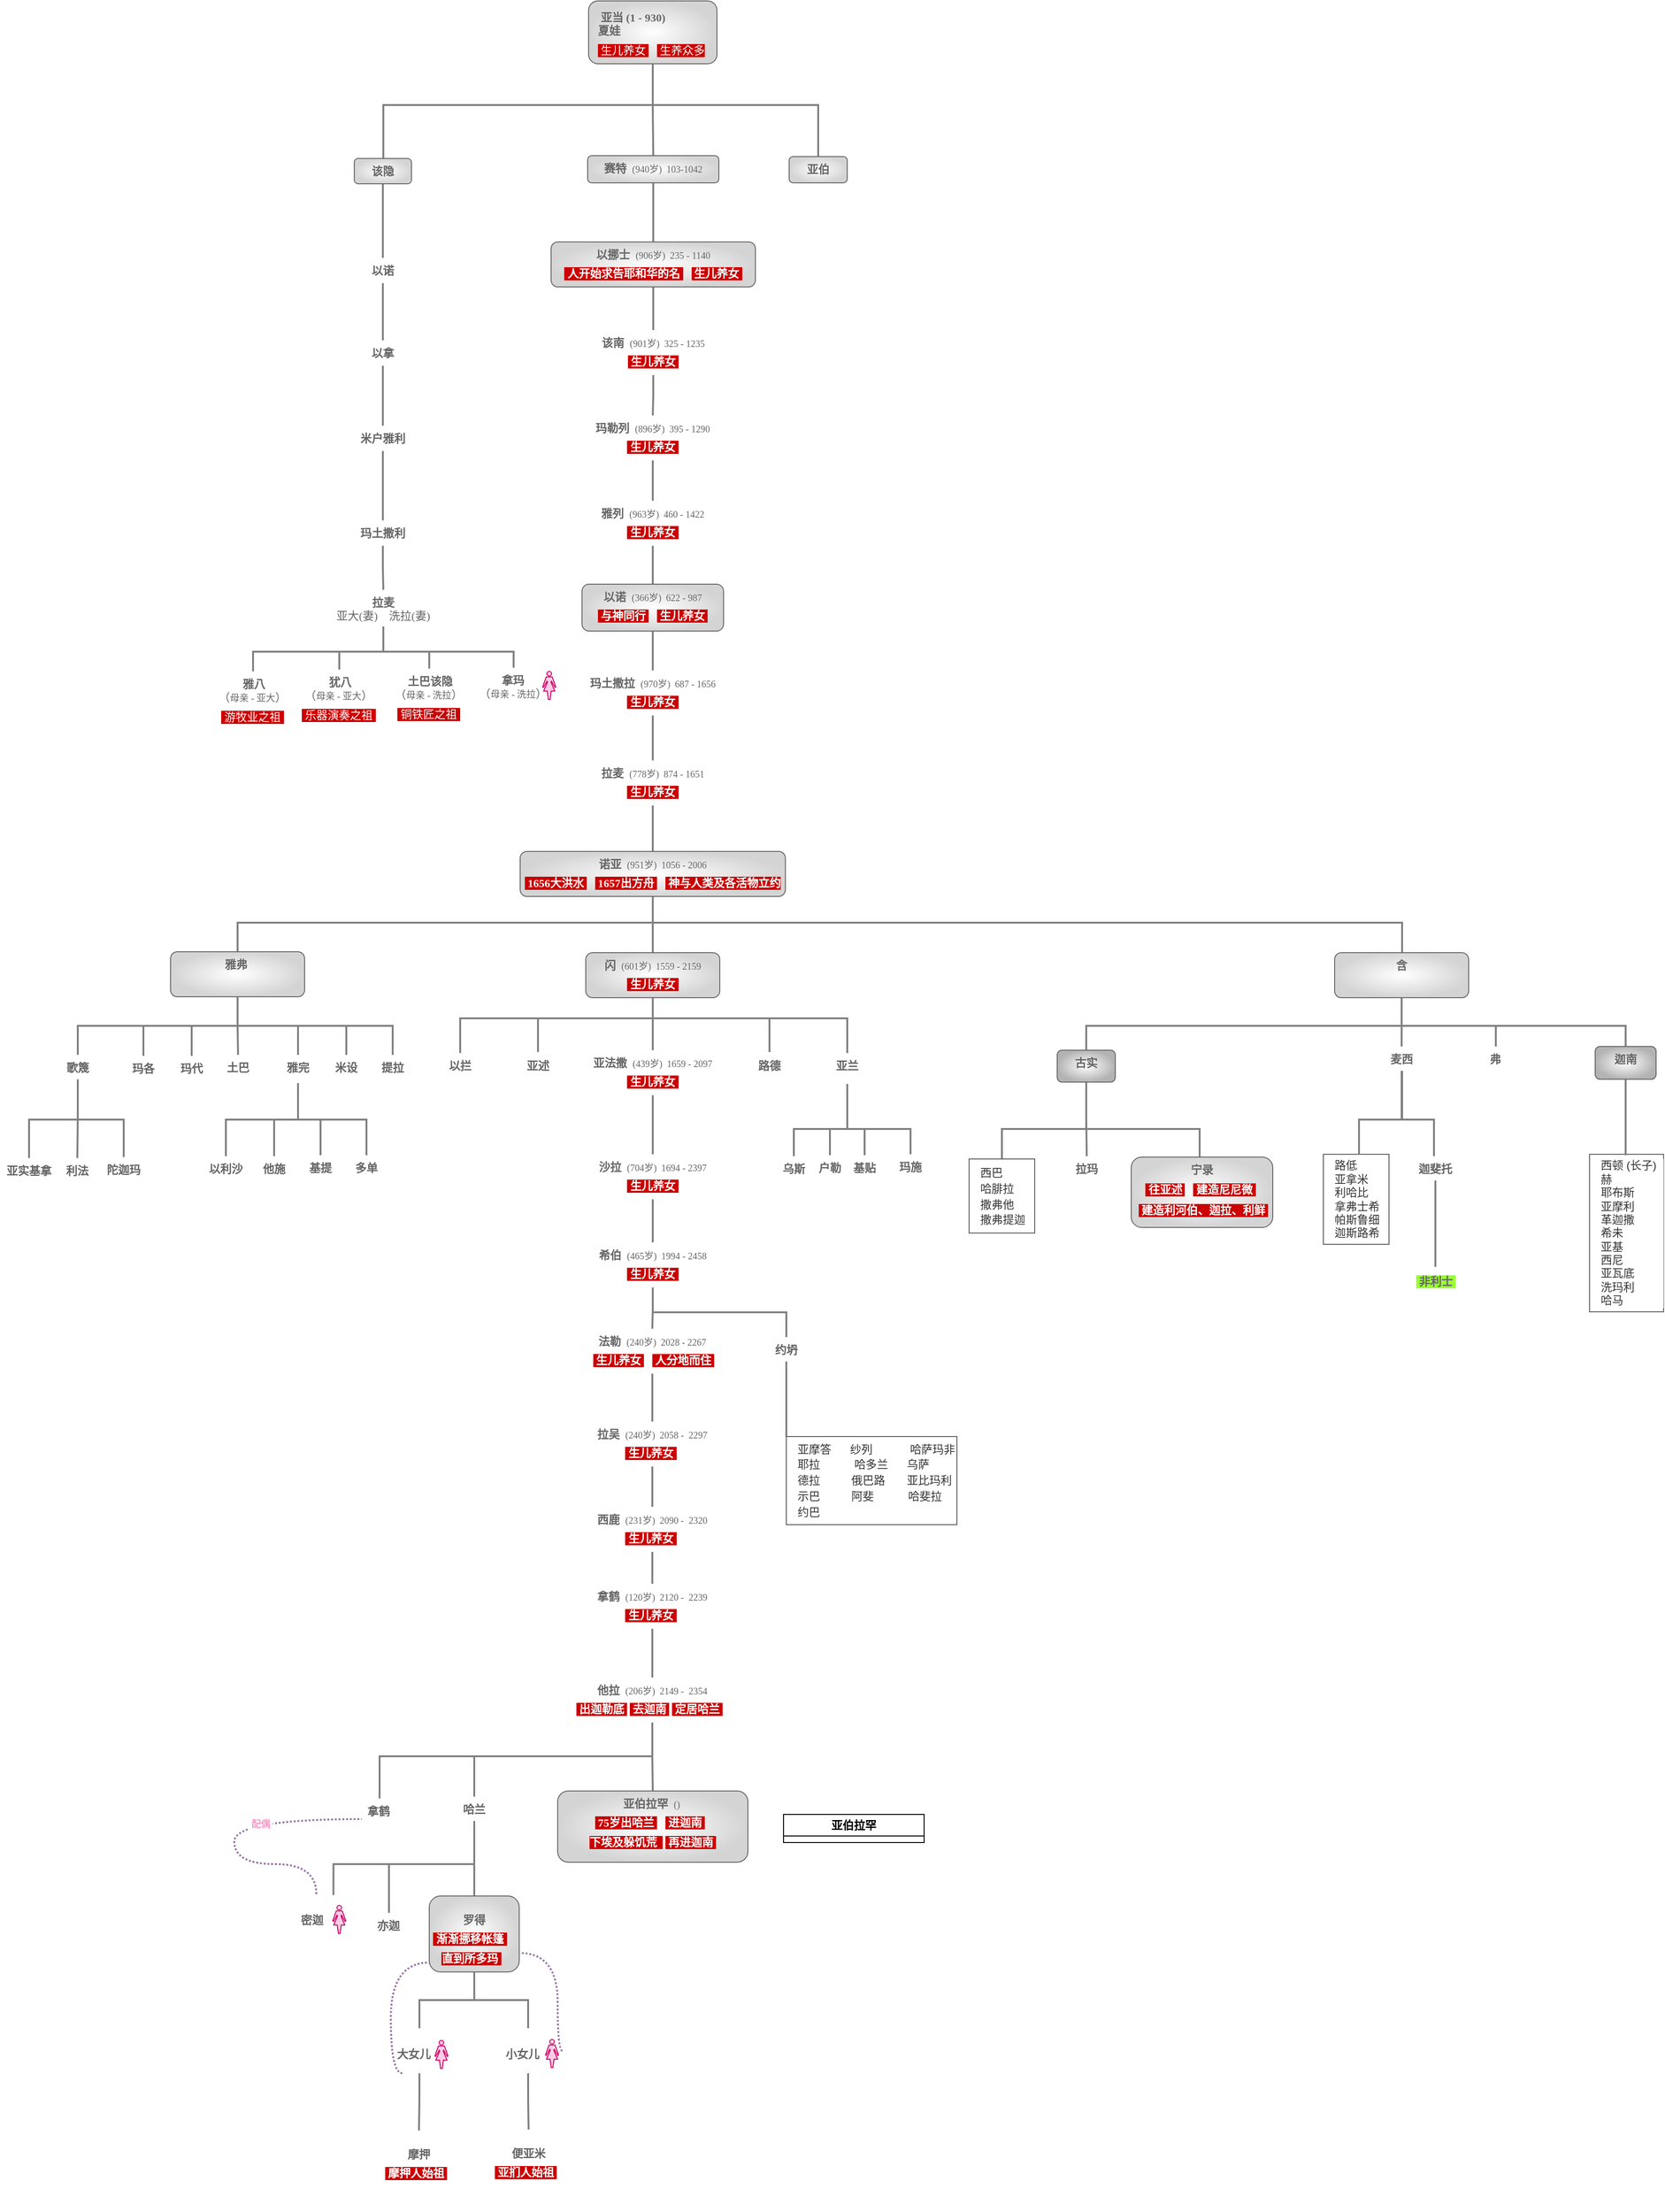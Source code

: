 <mxfile version="20.6.0" type="github">
  <diagram id="S4EvQrgnYfGna6eoemza" name="创世纪">
    <mxGraphModel dx="2729" dy="904" grid="1" gridSize="10" guides="1" tooltips="1" connect="1" arrows="1" fold="1" page="1" pageScale="1" pageWidth="827" pageHeight="1169" math="0" shadow="0">
      <root>
        <mxCell id="0" />
        <mxCell id="1" parent="0" />
        <mxCell id="OcYxtdoPHTNNOKo85wR9-85" value="亚伯拉罕" style="swimlane;whiteSpace=wrap;html=1;" parent="1" vertex="1" collapsed="1">
          <mxGeometry x="486" y="2031" width="150" height="30" as="geometry">
            <mxRectangle x="820" y="15" width="729" height="1123" as="alternateBounds" />
          </mxGeometry>
        </mxCell>
        <mxCell id="OcYxtdoPHTNNOKo85wR9-86" value="" style="edgeStyle=orthogonalEdgeStyle;rounded=0;orthogonalLoop=1;jettySize=auto;html=1;startArrow=none;startFill=0;endArrow=none;endFill=0;" parent="OcYxtdoPHTNNOKo85wR9-85" source="OcYxtdoPHTNNOKo85wR9-87" target="OcYxtdoPHTNNOKo85wR9-89" edge="1">
          <mxGeometry relative="1" as="geometry" />
        </mxCell>
        <mxCell id="OcYxtdoPHTNNOKo85wR9-87" value="亚伯兰" style="rounded=0;whiteSpace=wrap;html=1;fillColor=#f5f5f5;strokeColor=#666666;fontColor=#333333;" parent="OcYxtdoPHTNNOKo85wR9-85" vertex="1">
          <mxGeometry x="150" y="60" width="111" height="20" as="geometry" />
        </mxCell>
        <mxCell id="OcYxtdoPHTNNOKo85wR9-88" value="" style="edgeStyle=orthogonalEdgeStyle;rounded=0;orthogonalLoop=1;jettySize=auto;html=1;startArrow=none;startFill=0;endArrow=none;endFill=0;fontSize=12;fontStyle=0;fontColor=#666666;" parent="OcYxtdoPHTNNOKo85wR9-85" source="OcYxtdoPHTNNOKo85wR9-89" target="OcYxtdoPHTNNOKo85wR9-91" edge="1">
          <mxGeometry relative="1" as="geometry" />
        </mxCell>
        <mxCell id="OcYxtdoPHTNNOKo85wR9-89" value="75岁出哈兰" style="rounded=0;whiteSpace=wrap;html=1;strokeColor=none;fontSize=12;fontStyle=0;fontColor=#666666;" parent="OcYxtdoPHTNNOKo85wR9-85" vertex="1">
          <mxGeometry x="150" y="112" width="112" height="20" as="geometry" />
        </mxCell>
        <mxCell id="OcYxtdoPHTNNOKo85wR9-90" value="" style="edgeStyle=orthogonalEdgeStyle;rounded=0;orthogonalLoop=1;jettySize=auto;html=1;startArrow=none;startFill=0;endArrow=none;endFill=0;fontSize=12;fontStyle=0;fontColor=#666666;" parent="OcYxtdoPHTNNOKo85wR9-85" source="OcYxtdoPHTNNOKo85wR9-91" target="OcYxtdoPHTNNOKo85wR9-93" edge="1">
          <mxGeometry relative="1" as="geometry" />
        </mxCell>
        <mxCell id="OcYxtdoPHTNNOKo85wR9-91" value="&lt;span style=&quot;font-family: 微软雅黑; font-size: 12px; font-style: normal; font-variant-ligatures: normal; font-variant-caps: normal; letter-spacing: normal; text-align: left; text-indent: 0px; text-transform: none; word-spacing: 0px; -webkit-text-stroke-width: 0px; background-color: rgb(255, 255, 255); text-decoration-style: initial; text-decoration-color: initial; display: inline !important; float: none;&quot;&gt;在士剑的摩利橡树， 神向亚伯兰显现， 赐福给他&lt;/span&gt;" style="rounded=0;whiteSpace=wrap;html=1;strokeColor=none;fontSize=12;fontStyle=0;fontColor=#666666;" parent="OcYxtdoPHTNNOKo85wR9-85" vertex="1">
          <mxGeometry x="116" y="153" width="181" height="37" as="geometry" />
        </mxCell>
        <mxCell id="OcYxtdoPHTNNOKo85wR9-92" value="" style="edgeStyle=orthogonalEdgeStyle;rounded=0;orthogonalLoop=1;jettySize=auto;html=1;startArrow=none;startFill=0;endArrow=none;endFill=0;fontSize=12;fontStyle=0;fontColor=#666666;" parent="OcYxtdoPHTNNOKo85wR9-85" source="OcYxtdoPHTNNOKo85wR9-93" target="OcYxtdoPHTNNOKo85wR9-95" edge="1">
          <mxGeometry relative="1" as="geometry" />
        </mxCell>
        <mxCell id="OcYxtdoPHTNNOKo85wR9-93" value="&lt;span style=&quot;font-family: 微软雅黑; font-size: 12px; font-style: normal; font-variant-ligatures: normal; font-variant-caps: normal; letter-spacing: normal; text-align: left; text-indent: 0px; text-transform: none; word-spacing: 0px; -webkit-text-stroke-width: 0px; background-color: rgb(255, 255, 255); text-decoration-style: initial; text-decoration-color: initial; display: inline !important; float: none;&quot;&gt;亚伯兰在神显现的地方建了一座坛&lt;/span&gt;" style="rounded=0;whiteSpace=wrap;html=1;strokeColor=none;fontSize=12;fontStyle=0;fontColor=#666666;" parent="OcYxtdoPHTNNOKo85wR9-85" vertex="1">
          <mxGeometry x="116" y="217" width="181" height="17" as="geometry" />
        </mxCell>
        <mxCell id="OcYxtdoPHTNNOKo85wR9-94" value="" style="edgeStyle=orthogonalEdgeStyle;rounded=0;orthogonalLoop=1;jettySize=auto;html=1;startArrow=none;startFill=0;endArrow=none;endFill=0;fontSize=12;fontStyle=0;fontColor=#666666;" parent="OcYxtdoPHTNNOKo85wR9-85" source="OcYxtdoPHTNNOKo85wR9-95" target="OcYxtdoPHTNNOKo85wR9-97" edge="1">
          <mxGeometry relative="1" as="geometry" />
        </mxCell>
        <mxCell id="OcYxtdoPHTNNOKo85wR9-95" value="&lt;span style=&quot;font-family: 微软雅黑; font-size: 12px; font-style: normal; font-variant-ligatures: normal; font-variant-caps: normal; letter-spacing: normal; text-align: left; text-indent: 0px; text-transform: none; word-spacing: 0px; -webkit-text-stroke-width: 0px; background-color: rgb(255, 255, 255); text-decoration-style: initial; text-decoration-color: initial; display: inline !important; float: none;&quot;&gt;亚伯兰迁到伯特利东边的山，为神筑了一座坛，求告耶和华的名&lt;/span&gt;" style="rounded=0;whiteSpace=wrap;html=1;strokeColor=none;fontSize=12;fontStyle=0;fontColor=#666666;" parent="OcYxtdoPHTNNOKo85wR9-85" vertex="1">
          <mxGeometry x="78" y="258" width="257" height="39" as="geometry" />
        </mxCell>
        <mxCell id="OcYxtdoPHTNNOKo85wR9-96" value="" style="edgeStyle=orthogonalEdgeStyle;rounded=0;orthogonalLoop=1;jettySize=auto;html=1;startArrow=none;startFill=0;endArrow=none;endFill=0;fontSize=12;fontStyle=0;fontColor=#666666;" parent="OcYxtdoPHTNNOKo85wR9-85" source="OcYxtdoPHTNNOKo85wR9-97" target="OcYxtdoPHTNNOKo85wR9-99" edge="1">
          <mxGeometry relative="1" as="geometry" />
        </mxCell>
        <mxCell id="OcYxtdoPHTNNOKo85wR9-97" value="&lt;span style=&quot;font-family: 微软雅黑; font-size: 12px; font-style: normal; font-variant-ligatures: normal; font-variant-caps: normal; letter-spacing: normal; text-align: left; text-indent: 0px; text-transform: none; word-spacing: 0px; -webkit-text-stroke-width: 0px; background-color: rgb(255, 255, 255); text-decoration-style: initial; text-decoration-color: initial; display: inline !important; float: none;&quot;&gt;亚伯兰下埃及，躲饥荒&lt;/span&gt;" style="rounded=0;whiteSpace=wrap;html=1;strokeColor=none;fontSize=12;fontStyle=0;fontColor=#666666;" parent="OcYxtdoPHTNNOKo85wR9-85" vertex="1">
          <mxGeometry x="78" y="329" width="258" height="26" as="geometry" />
        </mxCell>
        <mxCell id="OcYxtdoPHTNNOKo85wR9-98" value="" style="edgeStyle=orthogonalEdgeStyle;rounded=0;orthogonalLoop=1;jettySize=auto;html=1;startArrow=none;startFill=0;endArrow=none;endFill=0;fontSize=12;fontStyle=0;fontColor=#666666;" parent="OcYxtdoPHTNNOKo85wR9-85" source="OcYxtdoPHTNNOKo85wR9-99" target="OcYxtdoPHTNNOKo85wR9-101" edge="1">
          <mxGeometry relative="1" as="geometry" />
        </mxCell>
        <mxCell id="OcYxtdoPHTNNOKo85wR9-99" value="&lt;span style=&quot;font-family: 微软雅黑; font-size: 12px; font-style: normal; font-variant-ligatures: normal; font-variant-caps: normal; letter-spacing: normal; text-align: left; text-indent: 0px; text-transform: none; word-spacing: 0px; -webkit-text-stroke-width: 0px; background-color: rgb(255, 255, 255); text-decoration-style: initial; text-decoration-color: initial; display: inline !important; float: none;&quot;&gt;亚伯兰出埃及，回到波特利东边的山，在之前筑坛的地方求告耶和华的名&lt;/span&gt;" style="rounded=0;whiteSpace=wrap;html=1;strokeColor=none;fontSize=12;fontStyle=0;fontColor=#666666;" parent="OcYxtdoPHTNNOKo85wR9-85" vertex="1">
          <mxGeometry x="78" y="378" width="258" height="35" as="geometry" />
        </mxCell>
        <mxCell id="OcYxtdoPHTNNOKo85wR9-100" value="" style="edgeStyle=orthogonalEdgeStyle;rounded=0;orthogonalLoop=1;jettySize=auto;html=1;startArrow=none;startFill=0;endArrow=none;endFill=0;fontSize=12;fontStyle=0;fontColor=#666666;" parent="OcYxtdoPHTNNOKo85wR9-85" source="OcYxtdoPHTNNOKo85wR9-101" target="OcYxtdoPHTNNOKo85wR9-103" edge="1">
          <mxGeometry relative="1" as="geometry" />
        </mxCell>
        <mxCell id="OcYxtdoPHTNNOKo85wR9-101" value="&lt;span style=&quot;font-family: 微软雅黑; font-size: 12px; font-style: normal; font-variant-ligatures: normal; font-variant-caps: normal; letter-spacing: normal; text-align: left; text-indent: 0px; text-transform: none; word-spacing: 0px; -webkit-text-stroke-width: 0px; background-color: rgb(255, 255, 255); text-decoration-style: initial; text-decoration-color: initial; display: inline !important; float: none;&quot;&gt;亚波兰与罗得分离&lt;/span&gt;" style="rounded=0;whiteSpace=wrap;html=1;strokeColor=none;fontSize=12;fontStyle=0;fontColor=#666666;" parent="OcYxtdoPHTNNOKo85wR9-85" vertex="1">
          <mxGeometry x="78" y="434" width="258" height="17" as="geometry" />
        </mxCell>
        <mxCell id="OcYxtdoPHTNNOKo85wR9-102" value="" style="edgeStyle=orthogonalEdgeStyle;rounded=0;orthogonalLoop=1;jettySize=auto;html=1;fontFamily=Times New Roman;fontSize=12;fontColor=#FFCCE6;startArrow=none;startFill=0;endArrow=none;endFill=0;" parent="OcYxtdoPHTNNOKo85wR9-85" source="OcYxtdoPHTNNOKo85wR9-103" target="OcYxtdoPHTNNOKo85wR9-105" edge="1">
          <mxGeometry relative="1" as="geometry" />
        </mxCell>
        <mxCell id="OcYxtdoPHTNNOKo85wR9-103" value="&lt;span style=&quot;font-family: 微软雅黑; font-size: 12px; font-style: normal; font-variant-ligatures: normal; font-variant-caps: normal; letter-spacing: normal; text-align: left; text-indent: 0px; text-transform: none; word-spacing: 0px; -webkit-text-stroke-width: 0px; background-color: rgb(255, 255, 255); text-decoration-style: initial; text-decoration-color: initial; display: inline !important; float: none;&quot;&gt;神赐福给亚伯兰，凡亚伯兰目光所及，都赐给他和他的后裔，神要亚伯拉纵横走遍全地&lt;/span&gt;" style="rounded=0;whiteSpace=wrap;html=1;strokeColor=none;fontSize=12;fontStyle=0;fontColor=#666666;" parent="OcYxtdoPHTNNOKo85wR9-85" vertex="1">
          <mxGeometry x="81" y="481" width="251" height="39" as="geometry" />
        </mxCell>
        <mxCell id="OcYxtdoPHTNNOKo85wR9-104" value="" style="edgeStyle=orthogonalEdgeStyle;rounded=0;orthogonalLoop=1;jettySize=auto;html=1;fontFamily=Times New Roman;fontSize=12;fontColor=#FFCCE6;startArrow=none;startFill=0;endArrow=none;endFill=0;" parent="OcYxtdoPHTNNOKo85wR9-85" source="OcYxtdoPHTNNOKo85wR9-105" target="OcYxtdoPHTNNOKo85wR9-107" edge="1">
          <mxGeometry relative="1" as="geometry" />
        </mxCell>
        <mxCell id="OcYxtdoPHTNNOKo85wR9-105" value="&lt;span style=&quot;font-family: 微软雅黑; font-size: 12px; font-style: normal; font-variant-ligatures: normal; font-variant-caps: normal; letter-spacing: normal; text-align: left; text-indent: 0px; text-transform: none; word-spacing: 0px; -webkit-text-stroke-width: 0px; background-color: rgb(255, 255, 255); text-decoration-style: initial; text-decoration-color: initial; display: inline !important; float: none;&quot;&gt;亚伯兰迁移到希伯仑 幔利(亚摩利人) 橡树那里居住， 为神筑了一座坛&lt;/span&gt;" style="rounded=0;whiteSpace=wrap;html=1;strokeColor=none;fontSize=12;fontStyle=0;fontColor=#666666;" parent="OcYxtdoPHTNNOKo85wR9-85" vertex="1">
          <mxGeometry x="81" y="556" width="251" height="39" as="geometry" />
        </mxCell>
        <mxCell id="OcYxtdoPHTNNOKo85wR9-106" value="" style="edgeStyle=orthogonalEdgeStyle;rounded=0;orthogonalLoop=1;jettySize=auto;html=1;fontFamily=Times New Roman;fontSize=12;fontColor=#FFCCE6;startArrow=none;startFill=0;endArrow=none;endFill=0;" parent="OcYxtdoPHTNNOKo85wR9-85" source="OcYxtdoPHTNNOKo85wR9-107" target="OcYxtdoPHTNNOKo85wR9-109" edge="1">
          <mxGeometry relative="1" as="geometry" />
        </mxCell>
        <mxCell id="OcYxtdoPHTNNOKo85wR9-107" value="&lt;span style=&quot;font-family: 微软雅黑; font-size: 12px; font-style: normal; font-variant-ligatures: normal; font-variant-caps: normal; letter-spacing: normal; text-align: left; text-indent: 0px; text-transform: none; word-spacing: 0px; -webkit-text-stroke-width: 0px; background-color: rgb(255, 255, 255); text-decoration-style: initial; text-decoration-color: initial; display: inline !important; float: none;&quot;&gt;杀败基大老玛及其同盟， 救回罗得&lt;/span&gt;" style="rounded=0;whiteSpace=wrap;html=1;strokeColor=none;fontSize=12;fontStyle=0;fontColor=#666666;" parent="OcYxtdoPHTNNOKo85wR9-85" vertex="1">
          <mxGeometry x="81" y="627" width="251" height="39" as="geometry" />
        </mxCell>
        <mxCell id="OcYxtdoPHTNNOKo85wR9-108" value="" style="edgeStyle=orthogonalEdgeStyle;rounded=0;orthogonalLoop=1;jettySize=auto;html=1;fontFamily=Times New Roman;fontSize=12;fontColor=#FFCCE6;startArrow=none;startFill=0;endArrow=none;endFill=0;" parent="OcYxtdoPHTNNOKo85wR9-85" source="OcYxtdoPHTNNOKo85wR9-109" target="OcYxtdoPHTNNOKo85wR9-110" edge="1">
          <mxGeometry relative="1" as="geometry" />
        </mxCell>
        <mxCell id="OcYxtdoPHTNNOKo85wR9-109" value="&lt;span style=&quot;font-family: 微软雅黑; font-size: 12px; font-style: normal; font-variant-ligatures: normal; font-variant-caps: normal; letter-spacing: normal; text-align: left; text-indent: 0px; text-transform: none; word-spacing: 0px; -webkit-text-stroke-width: 0px; background-color: rgb(255, 255, 255); text-decoration-style: initial; text-decoration-color: initial; display: inline !important; float: none;&quot;&gt;奉所得的十分之一给至高神的祭司-撒冷王麦基洗德&lt;/span&gt;" style="rounded=0;whiteSpace=wrap;html=1;strokeColor=none;fontSize=12;fontStyle=0;fontColor=#666666;" parent="OcYxtdoPHTNNOKo85wR9-85" vertex="1">
          <mxGeometry x="81" y="707" width="251" height="39" as="geometry" />
        </mxCell>
        <mxCell id="OcYxtdoPHTNNOKo85wR9-110" value="&lt;div class=&quot;mind-clipboard&quot; style=&quot;font-size: 12px;&quot;&gt;神赐福给亚伯兰， 因亚伯兰无子，就要大马士革人-以利以谢继承他的产业，神告诉亚伯兰他自己所生的才成为他的后裔，且及其繁胜; 亚伯兰信神，神以此为他的义&lt;/div&gt;" style="rounded=0;whiteSpace=wrap;html=1;strokeColor=none;fontSize=12;fontStyle=0;fontColor=#666666;" parent="OcYxtdoPHTNNOKo85wR9-85" vertex="1">
          <mxGeometry x="81" y="785" width="251" height="67" as="geometry" />
        </mxCell>
        <mxCell id="OcYxtdoPHTNNOKo85wR9-113" value="" style="edgeStyle=orthogonalEdgeStyle;rounded=0;orthogonalLoop=1;jettySize=auto;html=1;fontFamily=Times New Roman;fontSize=6;fontColor=#FFFFFF;startArrow=none;startFill=0;endArrow=none;endFill=0;strokeWidth=2;strokeColor=#808080;" parent="1" source="OcYxtdoPHTNNOKo85wR9-111" target="OcYxtdoPHTNNOKo85wR9-112" edge="1">
          <mxGeometry relative="1" as="geometry">
            <Array as="points">
              <mxPoint x="347" y="208" />
              <mxPoint x="59" y="208" />
            </Array>
          </mxGeometry>
        </mxCell>
        <mxCell id="OcYxtdoPHTNNOKo85wR9-141" style="edgeStyle=orthogonalEdgeStyle;rounded=0;orthogonalLoop=1;jettySize=auto;html=1;strokeColor=#808080;strokeWidth=2;fontFamily=Times New Roman;fontSize=10;fontColor=#FFFFFF;startArrow=none;startFill=0;endArrow=none;endFill=0;" parent="1" source="OcYxtdoPHTNNOKo85wR9-111" target="OcYxtdoPHTNNOKo85wR9-138" edge="1">
          <mxGeometry relative="1" as="geometry">
            <Array as="points">
              <mxPoint x="347" y="208" />
              <mxPoint x="523" y="208" />
            </Array>
          </mxGeometry>
        </mxCell>
        <mxCell id="OcYxtdoPHTNNOKo85wR9-143" style="edgeStyle=orthogonalEdgeStyle;rounded=0;orthogonalLoop=1;jettySize=auto;html=1;strokeColor=#808080;strokeWidth=2;fontFamily=Times New Roman;fontSize=10;fontColor=#FFFFFF;startArrow=none;startFill=0;endArrow=none;endFill=0;" parent="1" source="OcYxtdoPHTNNOKo85wR9-111" target="OcYxtdoPHTNNOKo85wR9-139" edge="1">
          <mxGeometry relative="1" as="geometry" />
        </mxCell>
        <mxCell id="OcYxtdoPHTNNOKo85wR9-111" value="&amp;nbsp;&lt;b&gt;亚当 (1 - 930)&lt;/b&gt;&lt;br&gt;&lt;div class=&quot;mind-clipboard&quot;&gt;&lt;b&gt;夏娃&lt;/b&gt;&lt;/div&gt;&lt;div style=&quot;line-height: 220%;&quot; class=&quot;mind-clipboard&quot;&gt;&lt;font color=&quot;#FFFFFF&quot;&gt;&lt;span style=&quot;background-color: rgb(204, 0, 0);&quot;&gt;&amp;nbsp;生儿养女 &lt;/span&gt;&amp;nbsp; &amp;nbsp;&lt;span style=&quot;background-color: rgb(204, 0, 0);&quot;&gt; 生养众多 &lt;/span&gt;&lt;/font&gt;&lt;br&gt;&lt;/div&gt;" style="rounded=1;whiteSpace=wrap;html=1;labelBackgroundColor=none;fontFamily=Times New Roman;fontSize=12;fontColor=#666666;align=left;spacingLeft=8;gradientColor=#D4D4D4;gradientDirection=radial;verticalAlign=top;spacingTop=4;strokeColor=#666666;" parent="1" vertex="1">
          <mxGeometry x="278" y="97" width="137" height="67" as="geometry" />
        </mxCell>
        <UserObject label="" tags="" id="OcYxtdoPHTNNOKo85wR9-115">
          <mxCell style="edgeStyle=orthogonalEdgeStyle;rounded=0;orthogonalLoop=1;jettySize=auto;html=1;strokeColor=#808080;strokeWidth=2;fontFamily=Times New Roman;fontSize=6;fontColor=#FFFFFF;startArrow=none;startFill=0;endArrow=none;endFill=0;" parent="1" source="OcYxtdoPHTNNOKo85wR9-112" target="OcYxtdoPHTNNOKo85wR9-114" edge="1">
            <mxGeometry relative="1" as="geometry" />
          </mxCell>
        </UserObject>
        <mxCell id="OcYxtdoPHTNNOKo85wR9-112" value="&lt;div&gt;&lt;b&gt;该隐&lt;/b&gt;&lt;/div&gt;" style="rounded=1;whiteSpace=wrap;html=1;labelBackgroundColor=none;fontFamily=Times New Roman;fontSize=12;fontColor=#666666;align=center;spacingLeft=0;gradientColor=#D4D4D4;gradientDirection=radial;verticalAlign=top;spacingTop=0;strokeColor=#666666;" parent="1" vertex="1">
          <mxGeometry x="28" y="265" width="61" height="27" as="geometry" />
        </mxCell>
        <mxCell id="OcYxtdoPHTNNOKo85wR9-138" value="亚伯" style="rounded=1;whiteSpace=wrap;html=1;labelBackgroundColor=none;fontFamily=Times New Roman;fontSize=12;fontColor=#666666;align=center;spacingLeft=0;gradientColor=#D4D4D4;gradientDirection=radial;verticalAlign=top;spacingTop=0;strokeColor=#666666;fontStyle=1" parent="1" vertex="1">
          <mxGeometry x="492" y="263" width="62" height="28" as="geometry" />
        </mxCell>
        <mxCell id="OcYxtdoPHTNNOKo85wR9-150" value="" style="edgeStyle=orthogonalEdgeStyle;rounded=0;orthogonalLoop=1;jettySize=auto;html=1;strokeColor=#808080;strokeWidth=2;fontFamily=Times New Roman;fontSize=10;fontColor=#CCCCCC;startArrow=none;startFill=0;endArrow=none;endFill=0;" parent="1" source="OcYxtdoPHTNNOKo85wR9-139" target="OcYxtdoPHTNNOKo85wR9-149" edge="1">
          <mxGeometry relative="1" as="geometry" />
        </mxCell>
        <mxCell id="OcYxtdoPHTNNOKo85wR9-139" value="赛特&amp;nbsp; &lt;font style=&quot;font-size: 10px;&quot;&gt;&lt;span style=&quot;font-weight: normal;&quot;&gt;(940岁)&lt;/span&gt;&lt;span style=&quot;font-weight: normal;&quot;&gt;&amp;nbsp; 103-1042&lt;/span&gt;&lt;/font&gt;" style="rounded=1;whiteSpace=wrap;html=1;labelBackgroundColor=none;fontFamily=Times New Roman;fontSize=12;fontColor=#666666;align=center;spacingLeft=0;gradientColor=#D4D4D4;gradientDirection=radial;verticalAlign=top;spacingTop=0;strokeColor=#666666;fontStyle=1" parent="1" vertex="1">
          <mxGeometry x="277" y="262" width="140" height="29" as="geometry" />
        </mxCell>
        <mxCell id="OcYxtdoPHTNNOKo85wR9-160" style="edgeStyle=orthogonalEdgeStyle;rounded=0;orthogonalLoop=1;jettySize=auto;html=1;strokeColor=#808080;strokeWidth=2;fontFamily=Times New Roman;fontSize=10;fontColor=#CCCCCC;startArrow=none;startFill=0;endArrow=none;endFill=0;" parent="1" source="OcYxtdoPHTNNOKo85wR9-149" target="OcYxtdoPHTNNOKo85wR9-159" edge="1">
          <mxGeometry relative="1" as="geometry" />
        </mxCell>
        <mxCell id="OcYxtdoPHTNNOKo85wR9-149" value="&lt;div&gt;以挪士&amp;nbsp; &lt;font style=&quot;font-size: 10px;&quot;&gt;&lt;span style=&quot;font-weight: normal;&quot;&gt;(906岁)&lt;/span&gt;&lt;span style=&quot;font-weight: normal;&quot;&gt;&amp;nbsp; 235 - 1140&lt;/span&gt;&lt;br&gt;&lt;/font&gt;&lt;/div&gt;&lt;div style=&quot;line-height: 230%;&quot;&gt;&lt;div style=&quot;line-height: 230%;&quot; class=&quot;mind-clipboard&quot;&gt;&lt;font color=&quot;#FFFFFF&quot;&gt;&lt;span style=&quot;background-color: rgb(204, 0, 0);&quot;&gt;&amp;nbsp;人开始求告耶和华的名 &lt;/span&gt;&amp;nbsp; &amp;nbsp;&lt;span style=&quot;background-color: rgb(204, 0, 0);&quot;&gt; 生儿养女&amp;nbsp; &lt;/span&gt;&lt;/font&gt;&lt;br&gt;&lt;/div&gt;&lt;/div&gt;" style="rounded=1;whiteSpace=wrap;html=1;labelBackgroundColor=none;fontFamily=Times New Roman;fontSize=12;fontColor=#666666;align=center;spacingLeft=0;gradientColor=#D4D4D4;gradientDirection=radial;verticalAlign=top;spacingTop=0;strokeColor=#666666;fontStyle=1" parent="1" vertex="1">
          <mxGeometry x="238" y="354" width="218" height="48" as="geometry" />
        </mxCell>
        <mxCell id="OcYxtdoPHTNNOKo85wR9-154" value="" style="edgeStyle=orthogonalEdgeStyle;rounded=0;orthogonalLoop=1;jettySize=auto;html=1;strokeColor=#808080;strokeWidth=2;fontFamily=Times New Roman;fontSize=10;fontColor=#CCCCCC;startArrow=none;startFill=0;endArrow=none;endFill=0;" parent="1" source="OcYxtdoPHTNNOKo85wR9-151" target="OcYxtdoPHTNNOKo85wR9-153" edge="1">
          <mxGeometry relative="1" as="geometry" />
        </mxCell>
        <mxCell id="OcYxtdoPHTNNOKo85wR9-151" value="&lt;div&gt;玛勒列&amp;nbsp; &lt;font style=&quot;font-size: 10px;&quot;&gt;&lt;span style=&quot;font-weight: normal;&quot;&gt;(896岁)&lt;/span&gt;&lt;span style=&quot;font-weight: normal;&quot;&gt;&amp;nbsp; 395 - 1290&lt;/span&gt;&lt;br&gt;&lt;/font&gt;&lt;/div&gt;&lt;div style=&quot;line-height: 230%;&quot;&gt;&lt;div style=&quot;line-height: 230%;&quot; class=&quot;mind-clipboard&quot;&gt;&lt;font color=&quot;#FFFFFF&quot;&gt;&lt;span style=&quot;background-color: rgb(204, 0, 0);&quot;&gt;&amp;nbsp;生儿养女&amp;nbsp; &lt;/span&gt;&lt;/font&gt;&lt;br&gt;&lt;/div&gt;&lt;/div&gt;" style="rounded=1;whiteSpace=wrap;html=1;labelBackgroundColor=none;fontFamily=Times New Roman;fontSize=12;fontColor=#666666;align=center;spacingLeft=0;gradientColor=none;gradientDirection=radial;verticalAlign=top;spacingTop=0;strokeColor=none;fontStyle=1" parent="1" vertex="1">
          <mxGeometry x="271" y="539" width="151" height="48" as="geometry" />
        </mxCell>
        <mxCell id="OcYxtdoPHTNNOKo85wR9-156" value="" style="edgeStyle=orthogonalEdgeStyle;rounded=0;orthogonalLoop=1;jettySize=auto;html=1;strokeColor=#808080;strokeWidth=2;fontFamily=Times New Roman;fontSize=10;fontColor=#CCCCCC;startArrow=none;startFill=0;endArrow=none;endFill=0;" parent="1" source="OcYxtdoPHTNNOKo85wR9-153" target="OcYxtdoPHTNNOKo85wR9-162" edge="1">
          <mxGeometry relative="1" as="geometry">
            <mxPoint x="346.5" y="758" as="targetPoint" />
          </mxGeometry>
        </mxCell>
        <mxCell id="OcYxtdoPHTNNOKo85wR9-153" value="&lt;div&gt;雅列&amp;nbsp; &lt;font style=&quot;font-size: 10px;&quot;&gt;&lt;span style=&quot;font-weight: normal;&quot;&gt;(963岁)&lt;/span&gt;&lt;span style=&quot;font-weight: normal;&quot;&gt;&amp;nbsp; 460 - 1422&lt;/span&gt;&lt;br&gt;&lt;/font&gt;&lt;/div&gt;&lt;div style=&quot;line-height: 230%;&quot;&gt;&lt;div style=&quot;line-height: 230%;&quot; class=&quot;mind-clipboard&quot;&gt;&lt;font color=&quot;#FFFFFF&quot;&gt;&lt;span style=&quot;background-color: rgb(204, 0, 0);&quot;&gt;&amp;nbsp;生儿养女&amp;nbsp; &lt;/span&gt;&lt;/font&gt;&lt;br&gt;&lt;/div&gt;&lt;/div&gt;" style="rounded=1;whiteSpace=wrap;html=1;labelBackgroundColor=none;fontFamily=Times New Roman;fontSize=12;fontColor=#666666;align=center;spacingLeft=0;gradientColor=none;gradientDirection=radial;verticalAlign=top;spacingTop=0;strokeColor=none;fontStyle=1" parent="1" vertex="1">
          <mxGeometry x="282" y="630" width="129" height="48" as="geometry" />
        </mxCell>
        <mxCell id="OcYxtdoPHTNNOKo85wR9-158" value="" style="edgeStyle=orthogonalEdgeStyle;rounded=0;orthogonalLoop=1;jettySize=auto;html=1;strokeColor=#808080;strokeWidth=2;fontFamily=Times New Roman;fontSize=10;fontColor=#CCCCCC;startArrow=none;startFill=0;endArrow=none;endFill=0;exitX=0.5;exitY=1;exitDx=0;exitDy=0;" parent="1" source="OcYxtdoPHTNNOKo85wR9-162" target="OcYxtdoPHTNNOKo85wR9-157" edge="1">
          <mxGeometry relative="1" as="geometry">
            <mxPoint x="346.517" y="806" as="sourcePoint" />
          </mxGeometry>
        </mxCell>
        <mxCell id="OcYxtdoPHTNNOKo85wR9-164" value="" style="edgeStyle=orthogonalEdgeStyle;rounded=0;orthogonalLoop=1;jettySize=auto;html=1;strokeColor=#808080;strokeWidth=2;fontFamily=Times New Roman;fontSize=10;fontColor=#CCCCCC;startArrow=none;startFill=0;endArrow=none;endFill=0;" parent="1" source="OcYxtdoPHTNNOKo85wR9-157" target="OcYxtdoPHTNNOKo85wR9-163" edge="1">
          <mxGeometry relative="1" as="geometry" />
        </mxCell>
        <mxCell id="OcYxtdoPHTNNOKo85wR9-157" value="&lt;div&gt;玛土撒拉&amp;nbsp; &lt;font style=&quot;font-size: 10px;&quot;&gt;&lt;span style=&quot;font-weight: normal;&quot;&gt;(970岁)&lt;/span&gt;&lt;span style=&quot;font-weight: normal;&quot;&gt;&amp;nbsp; 687 - 1656&lt;/span&gt;&lt;br&gt;&lt;/font&gt;&lt;/div&gt;&lt;div style=&quot;line-height: 230%;&quot;&gt;&lt;div style=&quot;line-height: 230%;&quot; class=&quot;mind-clipboard&quot;&gt;&lt;font color=&quot;#FFFFFF&quot;&gt;&lt;span style=&quot;background-color: rgb(204, 0, 0);&quot;&gt;&amp;nbsp;生儿养女&amp;nbsp; &lt;/span&gt;&lt;/font&gt;&lt;br&gt;&lt;/div&gt;&lt;/div&gt;" style="rounded=1;whiteSpace=wrap;html=1;labelBackgroundColor=none;fontFamily=Times New Roman;fontSize=12;fontColor=#666666;align=center;spacingLeft=0;gradientColor=none;gradientDirection=radial;verticalAlign=top;spacingTop=0;strokeColor=none;fontStyle=1" parent="1" vertex="1">
          <mxGeometry x="271" y="811" width="151" height="48" as="geometry" />
        </mxCell>
        <mxCell id="OcYxtdoPHTNNOKo85wR9-161" style="edgeStyle=orthogonalEdgeStyle;rounded=0;orthogonalLoop=1;jettySize=auto;html=1;strokeColor=#808080;strokeWidth=2;fontFamily=Times New Roman;fontSize=10;fontColor=#CCCCCC;startArrow=none;startFill=0;endArrow=none;endFill=0;" parent="1" source="OcYxtdoPHTNNOKo85wR9-159" target="OcYxtdoPHTNNOKo85wR9-151" edge="1">
          <mxGeometry relative="1" as="geometry" />
        </mxCell>
        <mxCell id="OcYxtdoPHTNNOKo85wR9-159" value="该南&amp;nbsp; &lt;font style=&quot;font-size: 10px;&quot;&gt;&lt;span style=&quot;font-weight: normal;&quot;&gt;(901岁)&lt;/span&gt;&lt;span style=&quot;font-weight: normal;&quot;&gt;&amp;nbsp; 325 - 1235&lt;/span&gt;&lt;br&gt;&lt;/font&gt;&lt;div style=&quot;line-height: 230%;&quot;&gt;&lt;div style=&quot;line-height: 230%;&quot; class=&quot;mind-clipboard&quot;&gt;&lt;font color=&quot;#FFFFFF&quot;&gt;&lt;span style=&quot;background-color: rgb(204, 0, 0);&quot;&gt;&amp;nbsp;生儿养女&amp;nbsp; &lt;/span&gt;&lt;/font&gt;&lt;br&gt;&lt;/div&gt;&lt;/div&gt;" style="rounded=1;whiteSpace=wrap;html=1;labelBackgroundColor=none;fontFamily=Times New Roman;fontSize=12;fontColor=#666666;align=center;spacingLeft=0;gradientColor=none;gradientDirection=radial;verticalAlign=top;spacingTop=0;strokeColor=none;fontStyle=1" parent="1" vertex="1">
          <mxGeometry x="238" y="448" width="218" height="48" as="geometry" />
        </mxCell>
        <mxCell id="OcYxtdoPHTNNOKo85wR9-162" value="&lt;div&gt;以诺&amp;nbsp; &lt;font style=&quot;font-size: 10px;&quot;&gt;&lt;span style=&quot;font-weight: normal;&quot;&gt;(366岁)&lt;/span&gt;&lt;span style=&quot;font-weight: normal;&quot;&gt;&amp;nbsp; 622 - 987&lt;/span&gt;&lt;br&gt;&lt;/font&gt;&lt;/div&gt;&lt;div style=&quot;line-height: 230%;&quot;&gt;&lt;div style=&quot;line-height: 230%;&quot; class=&quot;mind-clipboard&quot;&gt;&lt;font color=&quot;#FFFFFF&quot;&gt;&lt;span style=&quot;background-color: rgb(204, 0, 0);&quot;&gt;&amp;nbsp;与神同行 &lt;/span&gt;&amp;nbsp; &amp;nbsp;&lt;span style=&quot;background-color: rgb(204, 0, 0);&quot;&gt; 生儿养女&amp;nbsp; &lt;/span&gt;&lt;/font&gt;&lt;/div&gt;&lt;/div&gt;" style="rounded=1;whiteSpace=wrap;html=1;labelBackgroundColor=none;fontFamily=Times New Roman;fontSize=12;fontColor=#666666;align=center;spacingLeft=0;gradientColor=#D4D4D4;gradientDirection=radial;verticalAlign=top;spacingTop=0;strokeColor=#666666;fontStyle=1" parent="1" vertex="1">
          <mxGeometry x="271" y="719" width="151" height="50" as="geometry" />
        </mxCell>
        <mxCell id="OcYxtdoPHTNNOKo85wR9-166" style="edgeStyle=orthogonalEdgeStyle;rounded=0;orthogonalLoop=1;jettySize=auto;html=1;strokeColor=#808080;strokeWidth=2;fontFamily=Times New Roman;fontSize=10;fontColor=#CCCCCC;startArrow=none;startFill=0;endArrow=none;endFill=0;" parent="1" source="OcYxtdoPHTNNOKo85wR9-163" target="OcYxtdoPHTNNOKo85wR9-165" edge="1">
          <mxGeometry relative="1" as="geometry" />
        </mxCell>
        <mxCell id="OcYxtdoPHTNNOKo85wR9-163" value="&lt;div&gt;拉麦&amp;nbsp; &lt;font style=&quot;font-size: 10px;&quot;&gt;&lt;span style=&quot;font-weight: normal;&quot;&gt;(778岁)&lt;/span&gt;&lt;span style=&quot;font-weight: normal;&quot;&gt;&amp;nbsp; 874 - 1651&lt;/span&gt;&lt;br&gt;&lt;/font&gt;&lt;/div&gt;&lt;div style=&quot;line-height: 230%;&quot;&gt;&lt;div style=&quot;line-height: 230%;&quot; class=&quot;mind-clipboard&quot;&gt;&lt;font color=&quot;#FFFFFF&quot;&gt;&lt;span style=&quot;background-color: rgb(204, 0, 0);&quot;&gt;&amp;nbsp;生儿养女&amp;nbsp; &lt;/span&gt;&lt;/font&gt;&lt;br&gt;&lt;/div&gt;&lt;/div&gt;" style="rounded=1;whiteSpace=wrap;html=1;labelBackgroundColor=none;fontFamily=Times New Roman;fontSize=12;fontColor=#666666;align=center;spacingLeft=0;gradientColor=none;gradientDirection=radial;verticalAlign=top;spacingTop=0;strokeColor=none;fontStyle=1" parent="1" vertex="1">
          <mxGeometry x="271" y="907" width="151" height="48" as="geometry" />
        </mxCell>
        <mxCell id="eK1Pqw55LAvnVHKWabdj-2" value="" style="edgeStyle=orthogonalEdgeStyle;rounded=0;orthogonalLoop=1;jettySize=auto;html=1;endArrow=none;endFill=0;strokeWidth=2;strokeColor=#808080;" edge="1" parent="1" source="OcYxtdoPHTNNOKo85wR9-165" target="eK1Pqw55LAvnVHKWabdj-1">
          <mxGeometry relative="1" as="geometry" />
        </mxCell>
        <mxCell id="eK1Pqw55LAvnVHKWabdj-92" value="" style="edgeStyle=orthogonalEdgeStyle;orthogonalLoop=1;jettySize=auto;html=1;strokeColor=#808080;strokeWidth=2;fontSize=10;fontColor=#FF66B3;endArrow=none;endFill=0;" edge="1" parent="1" source="OcYxtdoPHTNNOKo85wR9-165" target="eK1Pqw55LAvnVHKWabdj-1">
          <mxGeometry relative="1" as="geometry" />
        </mxCell>
        <mxCell id="eK1Pqw55LAvnVHKWabdj-127" style="edgeStyle=orthogonalEdgeStyle;rounded=0;orthogonalLoop=1;jettySize=auto;html=1;entryX=0.5;entryY=0;entryDx=0;entryDy=0;strokeColor=#808080;strokeWidth=2;fontSize=10;fontColor=#FF66B3;endArrow=none;endFill=0;" edge="1" parent="1" source="OcYxtdoPHTNNOKo85wR9-165" target="eK1Pqw55LAvnVHKWabdj-93">
          <mxGeometry relative="1" as="geometry">
            <Array as="points">
              <mxPoint x="347" y="1080" />
              <mxPoint x="-96" y="1080" />
            </Array>
          </mxGeometry>
        </mxCell>
        <mxCell id="eK1Pqw55LAvnVHKWabdj-176" style="edgeStyle=orthogonalEdgeStyle;rounded=0;orthogonalLoop=1;jettySize=auto;html=1;strokeColor=#808080;strokeWidth=2;fontSize=12;fontColor=#666666;endArrow=none;endFill=0;" edge="1" parent="1" source="OcYxtdoPHTNNOKo85wR9-165" target="eK1Pqw55LAvnVHKWabdj-128">
          <mxGeometry relative="1" as="geometry">
            <Array as="points">
              <mxPoint x="347" y="1080" />
              <mxPoint x="1146" y="1080" />
            </Array>
          </mxGeometry>
        </mxCell>
        <mxCell id="OcYxtdoPHTNNOKo85wR9-165" value="&lt;div&gt;诺亚&amp;nbsp; &lt;font style=&quot;font-size: 10px;&quot;&gt;&lt;span style=&quot;font-weight: normal;&quot;&gt;(951岁)&lt;/span&gt;&lt;span style=&quot;font-weight: normal;&quot;&gt;&amp;nbsp; 1056 - 2006&lt;/span&gt;&lt;br&gt;&lt;/font&gt;&lt;/div&gt;&lt;div style=&quot;line-height: 230%;&quot;&gt;&lt;div style=&quot;line-height: 230%;&quot; class=&quot;mind-clipboard&quot;&gt;&lt;font color=&quot;#FFFFFF&quot;&gt;&lt;span style=&quot;background-color: rgb(204, 0, 0);&quot;&gt;&amp;nbsp;1656大洪水 &lt;/span&gt;&amp;nbsp; &amp;nbsp;&lt;span style=&quot;background-color: rgb(204, 0, 0);&quot;&gt; 1657出方舟 &lt;/span&gt;&lt;/font&gt;&lt;font color=&quot;#FFFFFF&quot;&gt;&lt;span style=&quot;background-color: rgb(204, 0, 0);&quot;&gt;&lt;/span&gt;&amp;nbsp; &amp;nbsp;&lt;span style=&quot;background-color: rgb(204, 0, 0);&quot;&gt; 神与人类及各活物立约 &lt;/span&gt;&lt;/font&gt;&lt;/div&gt;&lt;/div&gt;" style="rounded=1;whiteSpace=wrap;html=1;labelBackgroundColor=none;fontFamily=Times New Roman;fontSize=12;fontColor=#666666;align=center;spacingLeft=0;gradientColor=#D4D4D4;gradientDirection=radial;verticalAlign=top;spacingTop=0;strokeColor=#666666;fontStyle=1" parent="1" vertex="1">
          <mxGeometry x="205" y="1004" width="283" height="48" as="geometry" />
        </mxCell>
        <UserObject label="" tags="该隐后代" id="OcYxtdoPHTNNOKo85wR9-167">
          <mxCell style="group" parent="1" vertex="1" connectable="0">
            <mxGeometry x="-126" y="371" width="369" height="524" as="geometry" />
          </mxCell>
        </UserObject>
        <UserObject label="&lt;b&gt;以诺&lt;/b&gt;" tags="该隐后代" id="OcYxtdoPHTNNOKo85wR9-114">
          <mxCell style="rounded=1;whiteSpace=wrap;html=1;labelBackgroundColor=none;fontFamily=Times New Roman;fontSize=12;fontColor=#666666;align=center;spacingLeft=0;gradientColor=none;gradientDirection=radial;verticalAlign=top;spacingTop=0;strokeColor=none;" parent="OcYxtdoPHTNNOKo85wR9-167" vertex="1">
            <mxGeometry x="163" width="43" height="27" as="geometry" />
          </mxCell>
        </UserObject>
        <UserObject label="&lt;b&gt;以拿&lt;/b&gt;" tags="该隐后代" id="OcYxtdoPHTNNOKo85wR9-116">
          <mxCell style="rounded=1;whiteSpace=wrap;html=1;labelBackgroundColor=none;fontFamily=Times New Roman;fontSize=12;fontColor=#666666;align=center;spacingLeft=0;gradientColor=none;gradientDirection=radial;verticalAlign=top;spacingTop=0;strokeColor=none;" parent="OcYxtdoPHTNNOKo85wR9-167" vertex="1">
            <mxGeometry x="163" y="88" width="43" height="27" as="geometry" />
          </mxCell>
        </UserObject>
        <UserObject label="" tags="该隐后代" id="OcYxtdoPHTNNOKo85wR9-117">
          <mxCell style="edgeStyle=orthogonalEdgeStyle;rounded=0;orthogonalLoop=1;jettySize=auto;html=1;strokeColor=#808080;strokeWidth=2;fontFamily=Times New Roman;fontSize=6;fontColor=#FFFFFF;startArrow=none;startFill=0;endArrow=none;endFill=0;" parent="OcYxtdoPHTNNOKo85wR9-167" source="OcYxtdoPHTNNOKo85wR9-114" target="OcYxtdoPHTNNOKo85wR9-116" edge="1">
            <mxGeometry relative="1" as="geometry" />
          </mxCell>
        </UserObject>
        <UserObject label="&lt;b&gt;米户雅利&lt;/b&gt;" tags="该隐后代" id="OcYxtdoPHTNNOKo85wR9-120">
          <mxCell style="rounded=1;whiteSpace=wrap;html=1;labelBackgroundColor=none;fontFamily=Times New Roman;fontSize=12;fontColor=#666666;align=center;spacingLeft=0;gradientColor=none;gradientDirection=radial;verticalAlign=top;spacingTop=0;strokeColor=none;" parent="OcYxtdoPHTNNOKo85wR9-167" vertex="1">
            <mxGeometry x="147" y="179" width="75" height="27" as="geometry" />
          </mxCell>
        </UserObject>
        <UserObject label="" tags="该隐后代" id="OcYxtdoPHTNNOKo85wR9-121">
          <mxCell style="edgeStyle=orthogonalEdgeStyle;rounded=0;orthogonalLoop=1;jettySize=auto;html=1;strokeColor=#808080;strokeWidth=2;fontFamily=Times New Roman;fontSize=6;fontColor=#FFFFFF;startArrow=none;startFill=0;endArrow=none;endFill=0;" parent="OcYxtdoPHTNNOKo85wR9-167" source="OcYxtdoPHTNNOKo85wR9-116" target="OcYxtdoPHTNNOKo85wR9-120" edge="1">
            <mxGeometry relative="1" as="geometry" />
          </mxCell>
        </UserObject>
        <UserObject label="&lt;b&gt;玛土撒利&lt;/b&gt;" tags="该隐后代" id="OcYxtdoPHTNNOKo85wR9-124">
          <mxCell style="rounded=1;whiteSpace=wrap;html=1;labelBackgroundColor=none;fontFamily=Times New Roman;fontSize=12;fontColor=#666666;align=center;spacingLeft=0;gradientColor=none;gradientDirection=radial;verticalAlign=top;spacingTop=0;strokeColor=none;" parent="OcYxtdoPHTNNOKo85wR9-167" vertex="1">
            <mxGeometry x="147" y="280" width="75" height="27" as="geometry" />
          </mxCell>
        </UserObject>
        <UserObject label="" tags="该隐后代" id="OcYxtdoPHTNNOKo85wR9-125">
          <mxCell style="edgeStyle=orthogonalEdgeStyle;rounded=0;orthogonalLoop=1;jettySize=auto;html=1;strokeColor=#808080;strokeWidth=2;fontFamily=Times New Roman;fontSize=6;fontColor=#FFFFFF;startArrow=none;startFill=0;endArrow=none;endFill=0;" parent="OcYxtdoPHTNNOKo85wR9-167" source="OcYxtdoPHTNNOKo85wR9-120" target="OcYxtdoPHTNNOKo85wR9-124" edge="1">
            <mxGeometry relative="1" as="geometry" />
          </mxCell>
        </UserObject>
        <UserObject label="&lt;b&gt;拉麦&lt;/b&gt;&lt;br&gt;&lt;div class=&quot;mind-clipboard&quot;&gt;亚大(妻)&amp;nbsp;&amp;nbsp;&amp;nbsp; 洗拉(妻)&lt;/div&gt;" tags="该隐后代" id="OcYxtdoPHTNNOKo85wR9-126">
          <mxCell style="rounded=1;whiteSpace=wrap;html=1;labelBackgroundColor=none;fontFamily=Times New Roman;fontSize=12;fontColor=#666666;align=center;spacingLeft=0;gradientColor=none;gradientDirection=radial;verticalAlign=top;spacingTop=0;strokeColor=none;fillColor=none;" parent="OcYxtdoPHTNNOKo85wR9-167" vertex="1">
            <mxGeometry x="129" y="354" width="112" height="39" as="geometry" />
          </mxCell>
        </UserObject>
        <UserObject label="" tags="该隐后代" id="OcYxtdoPHTNNOKo85wR9-127">
          <mxCell style="edgeStyle=orthogonalEdgeStyle;rounded=0;orthogonalLoop=1;jettySize=auto;html=1;strokeColor=#808080;strokeWidth=2;fontFamily=Times New Roman;fontSize=6;fontColor=#FFFFFF;startArrow=none;startFill=0;endArrow=none;endFill=0;" parent="OcYxtdoPHTNNOKo85wR9-167" source="OcYxtdoPHTNNOKo85wR9-124" target="OcYxtdoPHTNNOKo85wR9-126" edge="1">
            <mxGeometry relative="1" as="geometry" />
          </mxCell>
        </UserObject>
        <UserObject label="&amp;nbsp;&lt;b&gt;雅八&lt;/b&gt;&lt;br&gt;（&lt;font style=&quot;font-size: 10px;&quot;&gt;母亲 - 亚大&lt;/font&gt;）&lt;br&gt;&lt;div style=&quot;line-height: 220%;&quot; class=&quot;mind-clipboard&quot;&gt;&lt;font color=&quot;#FFFFFF&quot;&gt;&lt;span style=&quot;background-color: rgb(204, 0, 0);&quot;&gt;&amp;nbsp;游牧业之祖&amp;nbsp; &lt;/span&gt;&lt;span style=&quot;background-color: rgb(204, 0, 0);&quot;&gt;&lt;/span&gt;&lt;/font&gt;&lt;br&gt;&lt;/div&gt;&amp;nbsp;" tags="该隐后代" id="OcYxtdoPHTNNOKo85wR9-128">
          <mxCell style="rounded=1;whiteSpace=wrap;html=1;labelBackgroundColor=none;fontFamily=Times New Roman;fontSize=12;fontColor=#666666;align=center;spacingLeft=0;gradientColor=none;gradientDirection=radial;verticalAlign=top;spacingTop=0;strokeColor=none;" parent="OcYxtdoPHTNNOKo85wR9-167" vertex="1">
            <mxGeometry y="441" width="91" height="59" as="geometry" />
          </mxCell>
        </UserObject>
        <UserObject label="" tags="该隐后代" id="OcYxtdoPHTNNOKo85wR9-129">
          <mxCell style="edgeStyle=orthogonalEdgeStyle;rounded=0;orthogonalLoop=1;jettySize=auto;html=1;strokeColor=#808080;strokeWidth=2;fontFamily=Times New Roman;fontSize=6;fontColor=#FFFFFF;startArrow=none;startFill=0;endArrow=none;endFill=0;" parent="OcYxtdoPHTNNOKo85wR9-167" source="OcYxtdoPHTNNOKo85wR9-126" target="OcYxtdoPHTNNOKo85wR9-128" edge="1">
            <mxGeometry relative="1" as="geometry">
              <Array as="points">
                <mxPoint x="185" y="420" />
                <mxPoint x="46" y="420" />
              </Array>
            </mxGeometry>
          </mxCell>
        </UserObject>
        <UserObject label="&amp;nbsp;&lt;b&gt;犹八&lt;/b&gt;&lt;br&gt;（&lt;font style=&quot;font-size: 10px;&quot;&gt;母亲 - 亚大&lt;/font&gt;）&lt;br&gt;&lt;div style=&quot;line-height: 220%;&quot; class=&quot;mind-clipboard&quot;&gt;&lt;font color=&quot;#FFFFFF&quot;&gt;&lt;span style=&quot;background-color: rgb(204, 0, 0);&quot;&gt;&amp;nbsp;乐器演奏之祖&amp;nbsp; &lt;/span&gt;&lt;span style=&quot;background-color: rgb(204, 0, 0);&quot;&gt;&lt;/span&gt;&lt;/font&gt;&lt;br&gt;&lt;/div&gt;&amp;nbsp;" tags="该隐后代" id="OcYxtdoPHTNNOKo85wR9-130">
          <mxCell style="rounded=1;whiteSpace=wrap;html=1;labelBackgroundColor=none;fontFamily=Times New Roman;fontSize=12;fontColor=#666666;align=center;spacingLeft=0;gradientColor=none;gradientDirection=radial;verticalAlign=top;spacingTop=0;strokeColor=none;" parent="OcYxtdoPHTNNOKo85wR9-167" vertex="1">
            <mxGeometry x="92" y="439" width="91" height="59" as="geometry" />
          </mxCell>
        </UserObject>
        <UserObject label="" tags="该隐后代" id="OcYxtdoPHTNNOKo85wR9-135">
          <mxCell style="edgeStyle=orthogonalEdgeStyle;rounded=0;orthogonalLoop=1;jettySize=auto;html=1;strokeColor=#808080;strokeWidth=2;fontFamily=Times New Roman;fontSize=10;fontColor=#FFFFFF;startArrow=none;startFill=0;endArrow=none;endFill=0;" parent="OcYxtdoPHTNNOKo85wR9-167" source="OcYxtdoPHTNNOKo85wR9-126" target="OcYxtdoPHTNNOKo85wR9-130" edge="1">
            <mxGeometry relative="1" as="geometry">
              <Array as="points">
                <mxPoint x="185" y="420" />
                <mxPoint x="138" y="420" />
              </Array>
            </mxGeometry>
          </mxCell>
        </UserObject>
        <UserObject label="&amp;nbsp;&lt;b&gt;土巴该隐&lt;/b&gt;&lt;br&gt;（&lt;font style=&quot;font-size: 10px;&quot;&gt;母亲 - 洗拉&lt;/font&gt;）&lt;br&gt;&lt;div style=&quot;line-height: 220%;&quot; class=&quot;mind-clipboard&quot;&gt;&lt;font color=&quot;#FFFFFF&quot;&gt;&lt;span style=&quot;background-color: rgb(204, 0, 0);&quot;&gt;&amp;nbsp;铜铁匠之祖&amp;nbsp; &lt;/span&gt;&lt;span style=&quot;background-color: rgb(204, 0, 0);&quot;&gt;&lt;/span&gt;&lt;/font&gt;&lt;br&gt;&lt;/div&gt;&amp;nbsp;" tags="该隐后代" id="OcYxtdoPHTNNOKo85wR9-131">
          <mxCell style="rounded=1;whiteSpace=wrap;html=1;labelBackgroundColor=none;fontFamily=Times New Roman;fontSize=12;fontColor=#666666;align=center;spacingLeft=0;gradientColor=none;gradientDirection=radial;verticalAlign=top;spacingTop=0;strokeColor=none;" parent="OcYxtdoPHTNNOKo85wR9-167" vertex="1">
            <mxGeometry x="188" y="438" width="91" height="59" as="geometry" />
          </mxCell>
        </UserObject>
        <UserObject label="" tags="该隐后代" id="OcYxtdoPHTNNOKo85wR9-137">
          <mxCell style="edgeStyle=orthogonalEdgeStyle;rounded=0;orthogonalLoop=1;jettySize=auto;html=1;strokeColor=#808080;strokeWidth=2;fontFamily=Times New Roman;fontSize=10;fontColor=#FFFFFF;startArrow=none;startFill=0;endArrow=none;endFill=0;" parent="OcYxtdoPHTNNOKo85wR9-167" source="OcYxtdoPHTNNOKo85wR9-126" target="OcYxtdoPHTNNOKo85wR9-131" edge="1">
            <mxGeometry relative="1" as="geometry">
              <Array as="points">
                <mxPoint x="185" y="420" />
                <mxPoint x="234" y="420" />
              </Array>
            </mxGeometry>
          </mxCell>
        </UserObject>
        <UserObject label="" tags="该隐后代" id="OcYxtdoPHTNNOKo85wR9-134">
          <mxCell style="group" parent="OcYxtdoPHTNNOKo85wR9-167" vertex="1" connectable="0">
            <mxGeometry x="278" y="437" width="91" height="59" as="geometry" />
          </mxCell>
        </UserObject>
        <UserObject label="&lt;div align=&quot;left&quot;&gt;&lt;b&gt;&amp;nbsp;&amp;nbsp;&amp;nbsp;&amp;nbsp;&amp;nbsp;&amp;nbsp;&amp;nbsp; 拿玛&lt;/b&gt;&lt;br&gt;&lt;/div&gt;（&lt;font style=&quot;font-size: 10px;&quot;&gt;母亲 - 洗拉&lt;/font&gt;）&lt;font color=&quot;#FFFFFF&quot;&gt;&lt;span style=&quot;background-color: rgb(204, 0, 0);&quot;&gt; &lt;/span&gt;&lt;span style=&quot;background-color: rgb(204, 0, 0);&quot;&gt;&lt;/span&gt;&lt;/font&gt;&lt;br&gt;&amp;nbsp;" tags="该隐后代" id="OcYxtdoPHTNNOKo85wR9-132">
          <mxCell style="rounded=1;whiteSpace=wrap;html=1;labelBackgroundColor=none;fontFamily=Times New Roman;fontSize=12;fontColor=#666666;align=center;spacingLeft=0;gradientColor=none;gradientDirection=radial;verticalAlign=top;spacingTop=0;strokeColor=none;" parent="OcYxtdoPHTNNOKo85wR9-134" vertex="1">
            <mxGeometry width="91" height="59" as="geometry" />
          </mxCell>
        </UserObject>
        <UserObject label="" tags="该隐后代" id="OcYxtdoPHTNNOKo85wR9-133">
          <mxCell style="shape=mxgraph.signs.people.woman_2;html=1;pointerEvents=1;fillColor=#FFCCE6;strokeColor=#CC0066;verticalLabelPosition=bottom;verticalAlign=top;align=center;sketch=0;rounded=1;labelBackgroundColor=#CC0000;fontFamily=Times New Roman;fontSize=10;" parent="OcYxtdoPHTNNOKo85wR9-134" vertex="1">
            <mxGeometry x="77" y="4" width="14" height="30" as="geometry" />
          </mxCell>
        </UserObject>
        <UserObject label="" tags="该隐后代" id="OcYxtdoPHTNNOKo85wR9-136">
          <mxCell style="edgeStyle=orthogonalEdgeStyle;rounded=0;orthogonalLoop=1;jettySize=auto;html=1;strokeColor=#808080;strokeWidth=2;fontFamily=Times New Roman;fontSize=10;fontColor=#FFFFFF;startArrow=none;startFill=0;endArrow=none;endFill=0;" parent="OcYxtdoPHTNNOKo85wR9-167" source="OcYxtdoPHTNNOKo85wR9-126" target="OcYxtdoPHTNNOKo85wR9-132" edge="1">
            <mxGeometry relative="1" as="geometry">
              <Array as="points">
                <mxPoint x="185" y="420" />
                <mxPoint x="324" y="420" />
              </Array>
            </mxGeometry>
          </mxCell>
        </UserObject>
        <mxCell id="eK1Pqw55LAvnVHKWabdj-4" value="" style="edgeStyle=orthogonalEdgeStyle;rounded=0;orthogonalLoop=1;jettySize=auto;html=1;strokeColor=#808080;strokeWidth=2;endArrow=none;endFill=0;" edge="1" parent="1" source="eK1Pqw55LAvnVHKWabdj-1" target="eK1Pqw55LAvnVHKWabdj-3">
          <mxGeometry relative="1" as="geometry" />
        </mxCell>
        <mxCell id="eK1Pqw55LAvnVHKWabdj-7" style="edgeStyle=orthogonalEdgeStyle;rounded=0;orthogonalLoop=1;jettySize=auto;html=1;entryX=0.5;entryY=0;entryDx=0;entryDy=0;strokeColor=#808080;strokeWidth=2;endArrow=none;endFill=0;" edge="1" parent="1" source="eK1Pqw55LAvnVHKWabdj-1" target="eK1Pqw55LAvnVHKWabdj-5">
          <mxGeometry relative="1" as="geometry">
            <Array as="points">
              <mxPoint x="347" y="1182" />
              <mxPoint x="141" y="1182" />
            </Array>
          </mxGeometry>
        </mxCell>
        <mxCell id="eK1Pqw55LAvnVHKWabdj-8" style="edgeStyle=orthogonalEdgeStyle;rounded=0;orthogonalLoop=1;jettySize=auto;html=1;strokeColor=#808080;strokeWidth=2;endArrow=none;endFill=0;" edge="1" parent="1">
          <mxGeometry relative="1" as="geometry">
            <mxPoint x="346.5" y="1159" as="sourcePoint" />
            <mxPoint x="224" y="1218" as="targetPoint" />
            <Array as="points">
              <mxPoint x="347" y="1182" />
              <mxPoint x="224" y="1182" />
            </Array>
          </mxGeometry>
        </mxCell>
        <mxCell id="eK1Pqw55LAvnVHKWabdj-11" style="edgeStyle=orthogonalEdgeStyle;rounded=0;orthogonalLoop=1;jettySize=auto;html=1;entryX=0.5;entryY=0;entryDx=0;entryDy=0;strokeColor=#808080;strokeWidth=2;endArrow=none;endFill=0;" edge="1" parent="1">
          <mxGeometry relative="1" as="geometry">
            <mxPoint x="346.5" y="1160" as="sourcePoint" />
            <mxPoint x="554" y="1219" as="targetPoint" />
            <Array as="points">
              <mxPoint x="347" y="1182" />
              <mxPoint x="554" y="1182" />
            </Array>
          </mxGeometry>
        </mxCell>
        <mxCell id="eK1Pqw55LAvnVHKWabdj-12" style="edgeStyle=orthogonalEdgeStyle;rounded=0;orthogonalLoop=1;jettySize=auto;html=1;entryX=0.5;entryY=0;entryDx=0;entryDy=0;strokeColor=#808080;strokeWidth=2;endArrow=none;endFill=0;" edge="1" parent="1">
          <mxGeometry relative="1" as="geometry">
            <mxPoint x="346.5" y="1159" as="sourcePoint" />
            <mxPoint x="471" y="1218" as="targetPoint" />
            <Array as="points">
              <mxPoint x="347" y="1182" />
              <mxPoint x="471" y="1182" />
            </Array>
          </mxGeometry>
        </mxCell>
        <mxCell id="eK1Pqw55LAvnVHKWabdj-1" value="&lt;div&gt;闪&amp;nbsp; &lt;font style=&quot;font-size: 10px;&quot;&gt;&lt;span style=&quot;font-weight: normal;&quot;&gt;(601岁)&lt;/span&gt;&lt;span style=&quot;font-weight: normal;&quot;&gt;&amp;nbsp; 1559 - 2159&lt;/span&gt;&lt;br&gt;&lt;/font&gt;&lt;/div&gt;&lt;div style=&quot;line-height: 230%;&quot;&gt;&lt;div style=&quot;line-height: 230%;&quot; class=&quot;mind-clipboard&quot;&gt;&lt;font color=&quot;#FFFFFF&quot;&gt;&lt;span style=&quot;background-color: rgb(204, 0, 0);&quot;&gt;&amp;nbsp;生儿养女&amp;nbsp; &lt;br&gt;&lt;/span&gt;&lt;/font&gt;&lt;/div&gt;&lt;/div&gt;" style="rounded=1;whiteSpace=wrap;html=1;labelBackgroundColor=none;fontFamily=Times New Roman;fontSize=12;fontColor=#666666;align=center;spacingLeft=0;gradientColor=#D4D4D4;gradientDirection=radial;verticalAlign=top;spacingTop=0;strokeColor=#666666;fontStyle=1" vertex="1" parent="1">
          <mxGeometry x="275" y="1112" width="143" height="48" as="geometry" />
        </mxCell>
        <mxCell id="eK1Pqw55LAvnVHKWabdj-22" value="" style="edgeStyle=orthogonalEdgeStyle;rounded=0;orthogonalLoop=1;jettySize=auto;html=1;strokeColor=#808080;strokeWidth=2;endArrow=none;endFill=0;" edge="1" parent="1" source="eK1Pqw55LAvnVHKWabdj-3" target="eK1Pqw55LAvnVHKWabdj-21">
          <mxGeometry relative="1" as="geometry" />
        </mxCell>
        <mxCell id="eK1Pqw55LAvnVHKWabdj-3" value="&lt;div&gt;亚法撒&amp;nbsp; &lt;font style=&quot;font-size: 10px;&quot;&gt;&lt;span style=&quot;font-weight: normal;&quot;&gt;(439岁)&lt;/span&gt;&lt;span style=&quot;font-weight: normal;&quot;&gt;&amp;nbsp; 1659 - 2097&lt;/span&gt;&lt;br&gt;&lt;/font&gt;&lt;/div&gt;&lt;div style=&quot;line-height: 230%;&quot;&gt;&lt;div style=&quot;line-height: 230%;&quot; class=&quot;mind-clipboard&quot;&gt;&lt;font color=&quot;#FFFFFF&quot;&gt;&lt;span style=&quot;background-color: rgb(204, 0, 0);&quot;&gt;&amp;nbsp;生儿养女&amp;nbsp; &lt;br&gt;&lt;/span&gt;&lt;/font&gt;&lt;/div&gt;&lt;/div&gt;" style="rounded=1;whiteSpace=wrap;html=1;labelBackgroundColor=none;fontFamily=Times New Roman;fontSize=12;fontColor=#666666;align=center;spacingLeft=0;gradientColor=none;gradientDirection=radial;verticalAlign=top;spacingTop=0;strokeColor=none;fontStyle=1;fillColor=none;" vertex="1" parent="1">
          <mxGeometry x="275" y="1216" width="143" height="48" as="geometry" />
        </mxCell>
        <mxCell id="eK1Pqw55LAvnVHKWabdj-5" value="&lt;div&gt;以拦&lt;font style=&quot;font-size: 10px;&quot;&gt;&lt;br&gt;&lt;/font&gt;&lt;/div&gt;&lt;div style=&quot;line-height: 230%;&quot;&gt;&lt;div style=&quot;line-height: 230%;&quot; class=&quot;mind-clipboard&quot;&gt;&lt;font color=&quot;#FFFFFF&quot;&gt;&lt;span style=&quot;background-color: rgb(204, 0, 0);&quot;&gt;&lt;br&gt;&lt;/span&gt;&lt;/font&gt;&lt;/div&gt;&lt;/div&gt;" style="rounded=1;whiteSpace=wrap;html=1;labelBackgroundColor=none;fontFamily=Times New Roman;fontSize=12;fontColor=#666666;align=center;spacingLeft=0;gradientColor=none;gradientDirection=radial;verticalAlign=top;spacingTop=0;strokeColor=none;fontStyle=1;fillColor=none;" vertex="1" parent="1">
          <mxGeometry x="110" y="1219" width="62" height="34" as="geometry" />
        </mxCell>
        <mxCell id="eK1Pqw55LAvnVHKWabdj-6" value="亚述" style="rounded=1;whiteSpace=wrap;html=1;labelBackgroundColor=none;fontFamily=Times New Roman;fontSize=12;fontColor=#666666;align=center;spacingLeft=0;gradientColor=none;gradientDirection=radial;verticalAlign=top;spacingTop=0;strokeColor=none;fontStyle=1;fillColor=none;" vertex="1" parent="1">
          <mxGeometry x="193" y="1219" width="62" height="34" as="geometry" />
        </mxCell>
        <mxCell id="eK1Pqw55LAvnVHKWabdj-9" value="路德" style="rounded=1;whiteSpace=wrap;html=1;labelBackgroundColor=none;fontFamily=Times New Roman;fontSize=12;fontColor=#666666;align=center;spacingLeft=0;gradientColor=none;gradientDirection=radial;verticalAlign=top;spacingTop=0;strokeColor=none;fontStyle=1;fillColor=none;" vertex="1" parent="1">
          <mxGeometry x="440" y="1219" width="62" height="34" as="geometry" />
        </mxCell>
        <mxCell id="eK1Pqw55LAvnVHKWabdj-14" value="" style="edgeStyle=orthogonalEdgeStyle;rounded=0;orthogonalLoop=1;jettySize=auto;html=1;strokeColor=#808080;strokeWidth=2;endArrow=none;endFill=0;" edge="1" parent="1" target="eK1Pqw55LAvnVHKWabdj-13">
          <mxGeometry relative="1" as="geometry">
            <mxPoint x="554" y="1252" as="sourcePoint" />
            <mxPoint x="490" y="1330" as="targetPoint" />
            <Array as="points">
              <mxPoint x="554" y="1300" />
              <mxPoint x="497" y="1300" />
            </Array>
          </mxGeometry>
        </mxCell>
        <mxCell id="eK1Pqw55LAvnVHKWabdj-18" style="edgeStyle=orthogonalEdgeStyle;rounded=0;orthogonalLoop=1;jettySize=auto;html=1;entryX=0.5;entryY=0;entryDx=0;entryDy=0;strokeColor=#808080;strokeWidth=2;endArrow=none;endFill=0;" edge="1" parent="1" source="eK1Pqw55LAvnVHKWabdj-10" target="eK1Pqw55LAvnVHKWabdj-15">
          <mxGeometry relative="1" as="geometry">
            <Array as="points">
              <mxPoint x="554" y="1300" />
              <mxPoint x="536" y="1300" />
            </Array>
          </mxGeometry>
        </mxCell>
        <mxCell id="eK1Pqw55LAvnVHKWabdj-19" style="edgeStyle=orthogonalEdgeStyle;rounded=0;orthogonalLoop=1;jettySize=auto;html=1;entryX=0.5;entryY=0;entryDx=0;entryDy=0;strokeColor=#808080;strokeWidth=2;endArrow=none;endFill=0;" edge="1" parent="1" source="eK1Pqw55LAvnVHKWabdj-10" target="eK1Pqw55LAvnVHKWabdj-16">
          <mxGeometry relative="1" as="geometry">
            <Array as="points">
              <mxPoint x="554" y="1300" />
              <mxPoint x="573" y="1300" />
            </Array>
          </mxGeometry>
        </mxCell>
        <mxCell id="eK1Pqw55LAvnVHKWabdj-20" style="edgeStyle=orthogonalEdgeStyle;rounded=0;orthogonalLoop=1;jettySize=auto;html=1;strokeColor=#808080;strokeWidth=2;endArrow=none;endFill=0;entryX=0.5;entryY=0;entryDx=0;entryDy=0;" edge="1" parent="1" target="eK1Pqw55LAvnVHKWabdj-17">
          <mxGeometry relative="1" as="geometry">
            <mxPoint x="554" y="1254" as="sourcePoint" />
            <mxPoint x="622" y="1292" as="targetPoint" />
            <Array as="points">
              <mxPoint x="554" y="1300" />
              <mxPoint x="622" y="1300" />
            </Array>
          </mxGeometry>
        </mxCell>
        <mxCell id="eK1Pqw55LAvnVHKWabdj-10" value="亚兰" style="rounded=1;whiteSpace=wrap;html=1;labelBackgroundColor=none;fontFamily=Times New Roman;fontSize=12;fontColor=#666666;align=center;spacingLeft=0;gradientColor=none;gradientDirection=radial;verticalAlign=top;spacingTop=0;strokeColor=none;fontStyle=1;fillColor=none;" vertex="1" parent="1">
          <mxGeometry x="523" y="1219" width="62" height="34" as="geometry" />
        </mxCell>
        <mxCell id="eK1Pqw55LAvnVHKWabdj-13" value="乌斯" style="rounded=1;whiteSpace=wrap;html=1;labelBackgroundColor=none;fontFamily=Times New Roman;fontSize=12;fontColor=#666666;align=center;spacingLeft=0;gradientColor=none;gradientDirection=radial;verticalAlign=top;spacingTop=0;strokeColor=none;fontStyle=1;fillColor=none;" vertex="1" parent="1">
          <mxGeometry x="466" y="1329" width="62" height="26" as="geometry" />
        </mxCell>
        <mxCell id="eK1Pqw55LAvnVHKWabdj-15" value="户勒" style="rounded=1;whiteSpace=wrap;html=1;labelBackgroundColor=none;fontFamily=Times New Roman;fontSize=12;fontColor=#666666;align=center;spacingLeft=0;gradientColor=none;gradientDirection=radial;verticalAlign=top;spacingTop=0;strokeColor=none;fontStyle=1;fillColor=none;" vertex="1" parent="1">
          <mxGeometry x="514" y="1328" width="43" height="26" as="geometry" />
        </mxCell>
        <mxCell id="eK1Pqw55LAvnVHKWabdj-16" value="基贴" style="rounded=1;whiteSpace=wrap;html=1;labelBackgroundColor=none;fontFamily=Times New Roman;fontSize=12;fontColor=#666666;align=center;spacingLeft=0;gradientColor=none;gradientDirection=radial;verticalAlign=top;spacingTop=0;strokeColor=none;fontStyle=1;fillColor=none;" vertex="1" parent="1">
          <mxGeometry x="551" y="1328" width="43" height="26" as="geometry" />
        </mxCell>
        <mxCell id="eK1Pqw55LAvnVHKWabdj-17" value="玛施" style="rounded=1;whiteSpace=wrap;html=1;labelBackgroundColor=none;fontFamily=Times New Roman;fontSize=12;fontColor=#666666;align=center;spacingLeft=0;gradientColor=none;gradientDirection=radial;verticalAlign=top;spacingTop=0;strokeColor=none;fontStyle=1;fillColor=none;" vertex="1" parent="1">
          <mxGeometry x="600" y="1327" width="43" height="26" as="geometry" />
        </mxCell>
        <mxCell id="eK1Pqw55LAvnVHKWabdj-24" value="" style="edgeStyle=orthogonalEdgeStyle;rounded=0;orthogonalLoop=1;jettySize=auto;html=1;strokeColor=#808080;strokeWidth=2;endArrow=none;endFill=0;" edge="1" parent="1" source="eK1Pqw55LAvnVHKWabdj-21" target="eK1Pqw55LAvnVHKWabdj-23">
          <mxGeometry relative="1" as="geometry" />
        </mxCell>
        <mxCell id="eK1Pqw55LAvnVHKWabdj-21" value="&lt;div&gt;沙拉&amp;nbsp; &lt;font style=&quot;font-size: 10px;&quot;&gt;&lt;span style=&quot;font-weight: normal;&quot;&gt;(704岁)&lt;/span&gt;&lt;span style=&quot;font-weight: normal;&quot;&gt;&amp;nbsp; 1694 - 2397&lt;/span&gt;&lt;br&gt;&lt;/font&gt;&lt;/div&gt;&lt;div style=&quot;line-height: 230%;&quot;&gt;&lt;div style=&quot;line-height: 230%;&quot; class=&quot;mind-clipboard&quot;&gt;&lt;font color=&quot;#FFFFFF&quot;&gt;&lt;span style=&quot;background-color: rgb(204, 0, 0);&quot;&gt;&amp;nbsp;生儿养女&amp;nbsp; &lt;br&gt;&lt;/span&gt;&lt;/font&gt;&lt;/div&gt;&lt;/div&gt;" style="rounded=1;whiteSpace=wrap;html=1;labelBackgroundColor=none;fontFamily=Times New Roman;fontSize=12;fontColor=#666666;align=center;spacingLeft=0;gradientColor=none;gradientDirection=radial;verticalAlign=top;spacingTop=0;strokeColor=none;fontStyle=1;fillColor=none;" vertex="1" parent="1">
          <mxGeometry x="277" y="1327" width="139" height="48" as="geometry" />
        </mxCell>
        <mxCell id="eK1Pqw55LAvnVHKWabdj-26" value="" style="edgeStyle=orthogonalEdgeStyle;rounded=0;orthogonalLoop=1;jettySize=auto;html=1;strokeColor=#808080;strokeWidth=2;endArrow=none;endFill=0;" edge="1" parent="1" source="eK1Pqw55LAvnVHKWabdj-23" target="eK1Pqw55LAvnVHKWabdj-25">
          <mxGeometry relative="1" as="geometry" />
        </mxCell>
        <mxCell id="eK1Pqw55LAvnVHKWabdj-31" style="edgeStyle=orthogonalEdgeStyle;rounded=0;orthogonalLoop=1;jettySize=auto;html=1;entryX=0.5;entryY=0;entryDx=0;entryDy=0;strokeColor=#808080;strokeWidth=2;endArrow=none;endFill=0;exitX=0.5;exitY=1;exitDx=0;exitDy=0;" edge="1" parent="1" source="eK1Pqw55LAvnVHKWabdj-23" target="eK1Pqw55LAvnVHKWabdj-27">
          <mxGeometry relative="1" as="geometry" />
        </mxCell>
        <mxCell id="eK1Pqw55LAvnVHKWabdj-23" value="希伯&amp;nbsp; &lt;font style=&quot;font-size: 10px;&quot;&gt;&lt;span style=&quot;font-weight: normal;&quot;&gt;(465岁)&lt;/span&gt;&lt;span style=&quot;font-weight: normal;&quot;&gt;&amp;nbsp; 1994 - 2458&lt;/span&gt;&lt;br&gt;&lt;/font&gt;&lt;div style=&quot;line-height: 230%;&quot;&gt;&lt;div style=&quot;line-height: 230%;&quot; class=&quot;mind-clipboard&quot;&gt;&lt;font color=&quot;#FFFFFF&quot;&gt;&lt;span style=&quot;background-color: rgb(204, 0, 0);&quot;&gt;&amp;nbsp;生儿养女&amp;nbsp; &lt;br&gt;&lt;/span&gt;&lt;/font&gt;&lt;/div&gt;&lt;/div&gt;" style="rounded=1;whiteSpace=wrap;html=1;labelBackgroundColor=none;fontFamily=Times New Roman;fontSize=12;fontColor=#666666;align=center;spacingLeft=0;gradientColor=none;gradientDirection=radial;verticalAlign=top;spacingTop=0;strokeColor=none;fontStyle=1;fillColor=none;" vertex="1" parent="1">
          <mxGeometry x="277" y="1421" width="139" height="48" as="geometry" />
        </mxCell>
        <mxCell id="eK1Pqw55LAvnVHKWabdj-34" value="" style="edgeStyle=orthogonalEdgeStyle;rounded=0;orthogonalLoop=1;jettySize=auto;html=1;strokeColor=#808080;strokeWidth=2;endArrow=none;endFill=0;" edge="1" parent="1" source="eK1Pqw55LAvnVHKWabdj-25" target="eK1Pqw55LAvnVHKWabdj-33">
          <mxGeometry relative="1" as="geometry" />
        </mxCell>
        <mxCell id="eK1Pqw55LAvnVHKWabdj-25" value="法勒&amp;nbsp; &lt;font style=&quot;font-size: 10px;&quot;&gt;&lt;span style=&quot;font-weight: normal;&quot;&gt;(240岁)&lt;/span&gt;&lt;span style=&quot;font-weight: normal;&quot;&gt;&amp;nbsp; 2028 - 2267&lt;/span&gt;&lt;br&gt;&lt;/font&gt;&lt;div style=&quot;line-height: 230%;&quot;&gt;&lt;div style=&quot;line-height: 230%;&quot; class=&quot;mind-clipboard&quot;&gt;&lt;font color=&quot;#FFFFFF&quot;&gt;&amp;nbsp;&lt;span style=&quot;background-color: rgb(204, 0, 0);&quot;&gt; 生儿养女 &lt;/span&gt;&lt;/font&gt;&lt;font color=&quot;#FFFFFF&quot;&gt;&lt;span style=&quot;background-color: rgb(204, 0, 0);&quot;&gt;&lt;/span&gt;&amp;nbsp; &amp;nbsp;&lt;span style=&quot;background-color: rgb(204, 0, 0);&quot;&gt; 人分地而住&amp;nbsp; &lt;/span&gt;&lt;/font&gt;&lt;/div&gt;&lt;/div&gt;" style="rounded=1;whiteSpace=wrap;html=1;labelBackgroundColor=none;fontFamily=Times New Roman;fontSize=12;fontColor=#666666;align=center;spacingLeft=0;gradientColor=none;gradientDirection=radial;verticalAlign=top;spacingTop=0;strokeColor=none;fontStyle=1;fillColor=none;" vertex="1" parent="1">
          <mxGeometry x="253" y="1513" width="186" height="48" as="geometry" />
        </mxCell>
        <mxCell id="eK1Pqw55LAvnVHKWabdj-32" style="edgeStyle=orthogonalEdgeStyle;rounded=0;orthogonalLoop=1;jettySize=auto;html=1;entryX=0;entryY=0;entryDx=0;entryDy=0;strokeColor=#808080;strokeWidth=2;endArrow=none;endFill=0;" edge="1" parent="1" source="eK1Pqw55LAvnVHKWabdj-27" target="eK1Pqw55LAvnVHKWabdj-29">
          <mxGeometry relative="1" as="geometry" />
        </mxCell>
        <mxCell id="eK1Pqw55LAvnVHKWabdj-27" value="约坍" style="rounded=1;whiteSpace=wrap;html=1;labelBackgroundColor=none;fontFamily=Times New Roman;fontSize=12;fontColor=#666666;align=center;spacingLeft=0;gradientColor=none;gradientDirection=radial;verticalAlign=top;spacingTop=0;strokeColor=none;fontStyle=1;fillColor=none;" vertex="1" parent="1">
          <mxGeometry x="458" y="1522" width="62" height="26" as="geometry" />
        </mxCell>
        <mxCell id="eK1Pqw55LAvnVHKWabdj-29" value="&lt;div style=&quot;line-height: 140%;&quot;&gt;&lt;font color=&quot;#333333&quot;&gt;亚摩答&amp;nbsp;&amp;nbsp;&amp;nbsp;&amp;nbsp;&amp;nbsp; 纱列&amp;nbsp; &amp;nbsp; &amp;nbsp; &amp;nbsp; &amp;nbsp; &amp;nbsp; 哈萨玛非&lt;/font&gt;&lt;/div&gt;&lt;div style=&quot;line-height: 140%;&quot;&gt;&lt;font color=&quot;#333333&quot;&gt;耶拉&amp;nbsp;&amp;nbsp;&amp;nbsp;&amp;nbsp;&amp;nbsp;&amp;nbsp;&amp;nbsp;&amp;nbsp;&amp;nbsp;&amp;nbsp; 哈多兰&amp;nbsp;&amp;nbsp;&amp;nbsp;&amp;nbsp;&amp;nbsp; 乌萨&lt;/font&gt;&lt;/div&gt;&lt;div style=&quot;line-height: 140%;&quot;&gt;&lt;font color=&quot;#333333&quot;&gt;德拉&amp;nbsp;&amp;nbsp;&amp;nbsp;&amp;nbsp;&amp;nbsp;&amp;nbsp;&amp;nbsp;&amp;nbsp;&amp;nbsp; 俄巴路&amp;nbsp;&amp;nbsp;&amp;nbsp;&amp;nbsp;&amp;nbsp;&amp;nbsp; 亚比玛利&lt;/font&gt;&lt;/div&gt;&lt;div style=&quot;line-height: 140%;&quot;&gt;&lt;font color=&quot;#333333&quot;&gt;示巴&amp;nbsp;&amp;nbsp;&amp;nbsp;&amp;nbsp;&amp;nbsp;&amp;nbsp;&amp;nbsp;&amp;nbsp;&amp;nbsp; 阿斐&amp;nbsp;&amp;nbsp;&amp;nbsp;&amp;nbsp;&amp;nbsp;&amp;nbsp;&amp;nbsp;&amp;nbsp;&amp;nbsp;&amp;nbsp; 哈斐拉&lt;/font&gt;&lt;/div&gt;&lt;div style=&quot;line-height: 140%;&quot;&gt;&lt;font color=&quot;#333333&quot;&gt;约巴&lt;br&gt;&lt;/font&gt;&lt;/div&gt;" style="whiteSpace=wrap;html=1;labelBackgroundColor=#FFFFFF;fillColor=none;gradientColor=none;align=left;spacingLeft=10;strokeColor=#5E5E5E;" vertex="1" parent="1">
          <mxGeometry x="489" y="1628" width="182" height="94" as="geometry" />
        </mxCell>
        <mxCell id="eK1Pqw55LAvnVHKWabdj-36" value="" style="edgeStyle=orthogonalEdgeStyle;rounded=0;orthogonalLoop=1;jettySize=auto;html=1;strokeColor=#808080;strokeWidth=2;endArrow=none;endFill=0;" edge="1" parent="1" source="eK1Pqw55LAvnVHKWabdj-33" target="eK1Pqw55LAvnVHKWabdj-35">
          <mxGeometry relative="1" as="geometry" />
        </mxCell>
        <mxCell id="eK1Pqw55LAvnVHKWabdj-33" value="拉吴&amp;nbsp; &lt;font style=&quot;font-size: 10px;&quot;&gt;&lt;span style=&quot;font-weight: normal;&quot;&gt;(240岁)&lt;/span&gt;&lt;span style=&quot;font-weight: normal;&quot;&gt;&amp;nbsp; 2058 -&amp;nbsp; 2297&lt;/span&gt;&lt;br&gt;&lt;/font&gt;&lt;div style=&quot;line-height: 230%;&quot;&gt;&lt;div style=&quot;line-height: 230%;&quot; class=&quot;mind-clipboard&quot;&gt;&lt;font color=&quot;#FFFFFF&quot;&gt;&amp;nbsp;&lt;span style=&quot;background-color: rgb(204, 0, 0);&quot;&gt; 生儿养女 &lt;/span&gt;&lt;/font&gt;&lt;font color=&quot;#FFFFFF&quot;&gt;&lt;span style=&quot;background-color: rgb(204, 0, 0);&quot;&gt;&lt;/span&gt;&amp;nbsp;&amp;nbsp; &lt;span style=&quot;background-color: rgb(204, 0, 0);&quot;&gt;&lt;/span&gt;&lt;/font&gt;&lt;/div&gt;&lt;/div&gt;" style="rounded=1;whiteSpace=wrap;html=1;labelBackgroundColor=none;fontFamily=Times New Roman;fontSize=12;fontColor=#666666;align=center;spacingLeft=0;gradientColor=none;gradientDirection=radial;verticalAlign=top;spacingTop=0;strokeColor=none;fontStyle=1;fillColor=none;" vertex="1" parent="1">
          <mxGeometry x="253" y="1612" width="186" height="48" as="geometry" />
        </mxCell>
        <mxCell id="eK1Pqw55LAvnVHKWabdj-38" value="" style="edgeStyle=orthogonalEdgeStyle;rounded=0;orthogonalLoop=1;jettySize=auto;html=1;strokeColor=#808080;strokeWidth=2;endArrow=none;endFill=0;" edge="1" parent="1" source="eK1Pqw55LAvnVHKWabdj-35" target="eK1Pqw55LAvnVHKWabdj-37">
          <mxGeometry relative="1" as="geometry" />
        </mxCell>
        <mxCell id="eK1Pqw55LAvnVHKWabdj-35" value="西鹿&amp;nbsp; &lt;font style=&quot;font-size: 10px;&quot;&gt;&lt;span style=&quot;font-weight: normal;&quot;&gt;(231岁)&lt;/span&gt;&lt;span style=&quot;font-weight: normal;&quot;&gt;&amp;nbsp; 2090 -&amp;nbsp; 2320&lt;/span&gt;&lt;br&gt;&lt;/font&gt;&lt;div style=&quot;line-height: 230%;&quot;&gt;&lt;div style=&quot;line-height: 230%;&quot; class=&quot;mind-clipboard&quot;&gt;&lt;font color=&quot;#FFFFFF&quot;&gt;&amp;nbsp;&lt;span style=&quot;background-color: rgb(204, 0, 0);&quot;&gt; 生儿养女 &lt;/span&gt;&lt;/font&gt;&lt;font color=&quot;#FFFFFF&quot;&gt;&lt;span style=&quot;background-color: rgb(204, 0, 0);&quot;&gt;&lt;/span&gt;&amp;nbsp;&amp;nbsp; &lt;span style=&quot;background-color: rgb(204, 0, 0);&quot;&gt;&lt;/span&gt;&lt;/font&gt;&lt;/div&gt;&lt;/div&gt;" style="rounded=1;whiteSpace=wrap;html=1;labelBackgroundColor=none;fontFamily=Times New Roman;fontSize=12;fontColor=#666666;align=center;spacingLeft=0;gradientColor=none;gradientDirection=radial;verticalAlign=top;spacingTop=0;strokeColor=none;fontStyle=1;fillColor=none;" vertex="1" parent="1">
          <mxGeometry x="253" y="1703" width="186" height="48" as="geometry" />
        </mxCell>
        <mxCell id="eK1Pqw55LAvnVHKWabdj-40" value="" style="edgeStyle=orthogonalEdgeStyle;rounded=0;orthogonalLoop=1;jettySize=auto;html=1;strokeColor=#808080;strokeWidth=2;endArrow=none;endFill=0;" edge="1" parent="1" source="eK1Pqw55LAvnVHKWabdj-37" target="eK1Pqw55LAvnVHKWabdj-39">
          <mxGeometry relative="1" as="geometry" />
        </mxCell>
        <mxCell id="eK1Pqw55LAvnVHKWabdj-37" value="拿鹤&amp;nbsp; &lt;font style=&quot;font-size: 10px;&quot;&gt;&lt;span style=&quot;font-weight: normal;&quot;&gt;(120岁)&lt;/span&gt;&lt;span style=&quot;font-weight: normal;&quot;&gt;&amp;nbsp; 2120 -&amp;nbsp; 2239&lt;/span&gt;&lt;br&gt;&lt;/font&gt;&lt;div style=&quot;line-height: 230%;&quot;&gt;&lt;div style=&quot;line-height: 230%;&quot; class=&quot;mind-clipboard&quot;&gt;&lt;font color=&quot;#FFFFFF&quot;&gt;&amp;nbsp;&lt;span style=&quot;background-color: rgb(204, 0, 0);&quot;&gt; 生儿养女 &lt;/span&gt;&lt;/font&gt;&lt;font color=&quot;#FFFFFF&quot;&gt;&lt;span style=&quot;background-color: rgb(204, 0, 0);&quot;&gt;&lt;/span&gt;&amp;nbsp;&amp;nbsp; &lt;span style=&quot;background-color: rgb(204, 0, 0);&quot;&gt;&lt;/span&gt;&lt;/font&gt;&lt;/div&gt;&lt;/div&gt;" style="rounded=1;whiteSpace=wrap;html=1;labelBackgroundColor=none;fontFamily=Times New Roman;fontSize=12;fontColor=#666666;align=center;spacingLeft=0;gradientColor=none;gradientDirection=radial;verticalAlign=top;spacingTop=0;strokeColor=none;fontStyle=1;fillColor=none;" vertex="1" parent="1">
          <mxGeometry x="253" y="1785" width="186" height="48" as="geometry" />
        </mxCell>
        <mxCell id="eK1Pqw55LAvnVHKWabdj-44" style="edgeStyle=orthogonalEdgeStyle;rounded=0;orthogonalLoop=1;jettySize=auto;html=1;entryX=0.5;entryY=0;entryDx=0;entryDy=0;strokeColor=#808080;strokeWidth=2;endArrow=none;endFill=0;" edge="1" parent="1" source="eK1Pqw55LAvnVHKWabdj-39" target="eK1Pqw55LAvnVHKWabdj-43">
          <mxGeometry relative="1" as="geometry" />
        </mxCell>
        <mxCell id="eK1Pqw55LAvnVHKWabdj-47" style="edgeStyle=orthogonalEdgeStyle;rounded=0;orthogonalLoop=1;jettySize=auto;html=1;strokeColor=#808080;strokeWidth=2;endArrow=none;endFill=0;" edge="1" parent="1" source="eK1Pqw55LAvnVHKWabdj-39" target="eK1Pqw55LAvnVHKWabdj-46">
          <mxGeometry relative="1" as="geometry">
            <Array as="points">
              <mxPoint x="346" y="1969" />
              <mxPoint x="156" y="1969" />
            </Array>
          </mxGeometry>
        </mxCell>
        <mxCell id="eK1Pqw55LAvnVHKWabdj-48" style="edgeStyle=orthogonalEdgeStyle;rounded=0;orthogonalLoop=1;jettySize=auto;html=1;strokeColor=#808080;strokeWidth=2;endArrow=none;endFill=0;" edge="1" parent="1" source="eK1Pqw55LAvnVHKWabdj-39" target="eK1Pqw55LAvnVHKWabdj-45">
          <mxGeometry relative="1" as="geometry">
            <Array as="points">
              <mxPoint x="346" y="1969" />
              <mxPoint x="55" y="1969" />
            </Array>
          </mxGeometry>
        </mxCell>
        <mxCell id="eK1Pqw55LAvnVHKWabdj-39" value="他拉&amp;nbsp; &lt;font style=&quot;font-size: 10px;&quot;&gt;&lt;span style=&quot;font-weight: normal;&quot;&gt;(206岁)&lt;/span&gt;&lt;span style=&quot;font-weight: normal;&quot;&gt;&amp;nbsp; 2149 -&amp;nbsp; 2354&lt;/span&gt;&lt;br&gt;&lt;/font&gt;&lt;div style=&quot;line-height: 230%;&quot;&gt;&lt;div style=&quot;line-height: 230%;&quot; class=&quot;mind-clipboard&quot;&gt;&lt;font color=&quot;#FFFFFF&quot;&gt;&amp;nbsp;&lt;span style=&quot;background-color: rgb(204, 0, 0);&quot;&gt; 出迦勒底 &lt;/span&gt;&lt;/font&gt;&lt;font color=&quot;#FFFFFF&quot;&gt;&lt;span style=&quot;background-color: rgb(204, 0, 0);&quot;&gt;&lt;/span&gt; &amp;nbsp;&lt;/font&gt;&lt;font color=&quot;#FFFFFF&quot;&gt;&lt;font color=&quot;#FFFFFF&quot;&gt;&lt;span style=&quot;background-color: rgb(204, 0, 0);&quot;&gt; 去迦南 &lt;/span&gt;&lt;/font&gt;&lt;font color=&quot;#FFFFFF&quot;&gt;&lt;span style=&quot;background-color: rgb(204, 0, 0);&quot;&gt;&lt;/span&gt; &amp;nbsp;&lt;/font&gt;&lt;/font&gt;&lt;font color=&quot;#FFFFFF&quot;&gt;&lt;font color=&quot;#FFFFFF&quot;&gt;&lt;font color=&quot;#FFFFFF&quot;&gt;&lt;span style=&quot;background-color: rgb(204, 0, 0);&quot;&gt; 定居哈兰 &lt;/span&gt;&lt;/font&gt;&lt;font color=&quot;#FFFFFF&quot;&gt;&lt;span style=&quot;background-color: rgb(204, 0, 0);&quot;&gt;&lt;/span&gt;&amp;nbsp;&lt;/font&gt;&lt;/font&gt; &amp;nbsp; &lt;span style=&quot;background-color: rgb(204, 0, 0);&quot;&gt;&lt;/span&gt;&lt;/font&gt;&lt;/div&gt;&lt;/div&gt;" style="rounded=1;whiteSpace=wrap;html=1;labelBackgroundColor=none;fontFamily=Times New Roman;fontSize=12;fontColor=#666666;align=center;spacingLeft=0;gradientColor=none;gradientDirection=radial;verticalAlign=top;spacingTop=0;strokeColor=none;fontStyle=1;fillColor=none;" vertex="1" parent="1">
          <mxGeometry x="253" y="1885" width="186" height="48" as="geometry" />
        </mxCell>
        <mxCell id="eK1Pqw55LAvnVHKWabdj-43" value="&lt;div&gt;亚伯拉罕&amp;nbsp; &lt;font style=&quot;font-size: 10px;&quot;&gt;&lt;span style=&quot;font-weight: normal;&quot;&gt;()&lt;/span&gt;&lt;span style=&quot;font-weight: normal;&quot;&gt;&amp;nbsp; &lt;/span&gt;&lt;br&gt;&lt;/font&gt;&lt;/div&gt;&lt;div style=&quot;line-height: 110%;&quot;&gt;&lt;div style=&quot;line-height: 230%;&quot; class=&quot;mind-clipboard&quot;&gt;&lt;font color=&quot;#FFFFFF&quot;&gt;&lt;span style=&quot;background-color: rgb(204, 0, 0);&quot;&gt;&amp;nbsp;75岁出哈兰 &lt;/span&gt;&amp;nbsp; &amp;nbsp;&lt;span style=&quot;background-color: rgb(204, 0, 0);&quot;&gt; 进迦南 &lt;/span&gt;&lt;/font&gt;&lt;font color=&quot;#FFFFFF&quot;&gt;&lt;span style=&quot;background-color: rgb(204, 0, 0);&quot;&gt;&lt;/span&gt;&amp;nbsp;&amp;nbsp; &lt;br&gt;&lt;/font&gt;&lt;/div&gt;&lt;div style=&quot;line-height: 110%;&quot; class=&quot;mind-clipboard&quot;&gt;&lt;font color=&quot;#FFFFFF&quot;&gt;&lt;span style=&quot;background-color: rgb(204, 0, 0);&quot;&gt; 下埃及躲饥荒&amp;nbsp; &lt;/span&gt;&lt;/font&gt;&lt;font color=&quot;#FFFFFF&quot;&gt; &amp;nbsp;&lt;span style=&quot;background-color: rgb(204, 0, 0);&quot;&gt; 再进迦南&amp;nbsp; &lt;/span&gt;&lt;/font&gt;&lt;/div&gt;&lt;/div&gt;" style="rounded=1;whiteSpace=wrap;html=1;labelBackgroundColor=none;fontFamily=Times New Roman;fontSize=12;fontColor=#666666;align=center;spacingLeft=0;gradientColor=#D4D4D4;gradientDirection=radial;verticalAlign=top;spacingTop=0;strokeColor=#666666;fontStyle=1" vertex="1" parent="1">
          <mxGeometry x="245" y="2006" width="203" height="76" as="geometry" />
        </mxCell>
        <mxCell id="eK1Pqw55LAvnVHKWabdj-45" value="拿鹤&lt;div style=&quot;line-height: 230%;&quot;&gt;&lt;div style=&quot;line-height: 230%;&quot; class=&quot;mind-clipboard&quot;&gt;&lt;font color=&quot;#FFFFFF&quot;&gt;&amp;nbsp;&lt;span style=&quot;background-color: rgb(204, 0, 0);&quot;&gt;&lt;br&gt;&lt;/span&gt;&lt;/font&gt;&lt;/div&gt;&lt;/div&gt;" style="rounded=1;whiteSpace=wrap;html=1;labelBackgroundColor=none;fontFamily=Times New Roman;fontSize=12;fontColor=#666666;align=center;spacingLeft=0;gradientColor=none;gradientDirection=radial;verticalAlign=top;spacingTop=0;strokeColor=none;fontStyle=1;fillColor=none;" vertex="1" parent="1">
          <mxGeometry x="36" y="2014" width="36" height="27" as="geometry" />
        </mxCell>
        <mxCell id="eK1Pqw55LAvnVHKWabdj-50" value="" style="edgeStyle=orthogonalEdgeStyle;rounded=0;orthogonalLoop=1;jettySize=auto;html=1;strokeColor=#808080;strokeWidth=2;endArrow=none;endFill=0;" edge="1" parent="1" source="eK1Pqw55LAvnVHKWabdj-46" target="eK1Pqw55LAvnVHKWabdj-49">
          <mxGeometry relative="1" as="geometry" />
        </mxCell>
        <mxCell id="eK1Pqw55LAvnVHKWabdj-61" style="edgeStyle=orthogonalEdgeStyle;rounded=0;orthogonalLoop=1;jettySize=auto;html=1;strokeColor=#808080;strokeWidth=2;endArrow=none;endFill=0;" edge="1" parent="1" source="eK1Pqw55LAvnVHKWabdj-46" target="eK1Pqw55LAvnVHKWabdj-59">
          <mxGeometry relative="1" as="geometry">
            <Array as="points">
              <mxPoint x="156" y="2084" />
              <mxPoint x="65" y="2084" />
            </Array>
          </mxGeometry>
        </mxCell>
        <mxCell id="eK1Pqw55LAvnVHKWabdj-46" value="哈兰&lt;br&gt;&lt;div style=&quot;line-height: 230%;&quot;&gt;&lt;div style=&quot;line-height: 230%;&quot; class=&quot;mind-clipboard&quot;&gt;&lt;font color=&quot;#FFFFFF&quot;&gt;&amp;nbsp;&lt;/font&gt;&lt;font color=&quot;#FFFFFF&quot;&gt;&lt;span style=&quot;background-color: rgb(204, 0, 0);&quot;&gt;&lt;/span&gt;&amp;nbsp;&amp;nbsp; &lt;span style=&quot;background-color: rgb(204, 0, 0);&quot;&gt;&lt;/span&gt;&lt;/font&gt;&lt;/div&gt;&lt;/div&gt;" style="rounded=1;whiteSpace=wrap;html=1;labelBackgroundColor=none;fontFamily=Times New Roman;fontSize=12;fontColor=#666666;align=center;spacingLeft=0;gradientColor=none;gradientDirection=radial;verticalAlign=top;spacingTop=0;strokeColor=none;fontStyle=1;fillColor=none;" vertex="1" parent="1">
          <mxGeometry x="130" y="2012" width="52" height="26" as="geometry" />
        </mxCell>
        <mxCell id="eK1Pqw55LAvnVHKWabdj-80" style="edgeStyle=orthogonalEdgeStyle;rounded=0;orthogonalLoop=1;jettySize=auto;html=1;strokeColor=#808080;strokeWidth=2;fontSize=10;fontColor=#FF66B3;endArrow=none;endFill=0;" edge="1" parent="1" source="eK1Pqw55LAvnVHKWabdj-49" target="eK1Pqw55LAvnVHKWabdj-66">
          <mxGeometry relative="1" as="geometry" />
        </mxCell>
        <mxCell id="eK1Pqw55LAvnVHKWabdj-81" style="edgeStyle=orthogonalEdgeStyle;rounded=0;orthogonalLoop=1;jettySize=auto;html=1;strokeColor=#808080;strokeWidth=2;fontSize=10;fontColor=#FF66B3;endArrow=none;endFill=0;" edge="1" parent="1" source="eK1Pqw55LAvnVHKWabdj-49" target="eK1Pqw55LAvnVHKWabdj-69">
          <mxGeometry relative="1" as="geometry" />
        </mxCell>
        <mxCell id="eK1Pqw55LAvnVHKWabdj-49" value="&lt;p style=&quot;line-height: 130%;&quot;&gt;&lt;/p&gt;&lt;div&gt;罗得&lt;/div&gt;&lt;div style=&quot;line-height: 220%;&quot;&gt;&lt;font color=&quot;#FFFFFF&quot;&gt;&lt;span style=&quot;background-color: rgb(204, 0, 0);&quot;&gt;&amp;nbsp;渐渐挪移帐篷 &lt;/span&gt;&amp;nbsp; &amp;nbsp;&lt;span style=&quot;background-color: rgb(204, 0, 0);&quot;&gt;&lt;br&gt;&lt;/span&gt;&lt;/font&gt;&lt;/div&gt;&lt;div style=&quot;line-height: 120%;&quot;&gt;&lt;font color=&quot;#FFFFFF&quot;&gt;&lt;span style=&quot;background-color: rgb(204, 0, 0);&quot;&gt; 直到所多玛 &lt;/span&gt;&lt;/font&gt;&lt;font color=&quot;#FFFFFF&quot;&gt;&lt;span style=&quot;background-color: rgb(204, 0, 0);&quot;&gt;&lt;/span&gt;&amp;nbsp;&amp;nbsp; &lt;/font&gt;&lt;/div&gt;&lt;p&gt;&lt;/p&gt;" style="rounded=1;whiteSpace=wrap;html=1;labelBackgroundColor=none;fontFamily=Times New Roman;fontSize=12;fontColor=#666666;align=center;spacingLeft=0;gradientColor=#D4D4D4;gradientDirection=radial;verticalAlign=top;spacingTop=0;strokeColor=#666666;fontStyle=1;fillColor=default;" vertex="1" parent="1">
          <mxGeometry x="108" y="2118" width="96" height="81" as="geometry" />
        </mxCell>
        <UserObject label="" tags="" id="eK1Pqw55LAvnVHKWabdj-57">
          <mxCell style="shape=mxgraph.signs.people.woman_2;html=1;pointerEvents=1;fillColor=#FFCCE6;strokeColor=#CC0066;verticalLabelPosition=bottom;verticalAlign=top;align=center;sketch=0;rounded=1;labelBackgroundColor=#CC0000;fontFamily=Times New Roman;fontSize=10;" vertex="1" parent="1">
            <mxGeometry x="5" y="2128" width="14" height="30" as="geometry" />
          </mxCell>
        </UserObject>
        <mxCell id="eK1Pqw55LAvnVHKWabdj-58" value="&lt;br&gt;&lt;div&gt;密迦&amp;nbsp;&amp;nbsp;&amp;nbsp; &lt;br&gt;&lt;/div&gt;" style="rounded=1;whiteSpace=wrap;html=1;labelBackgroundColor=none;fontFamily=Times New Roman;fontSize=12;fontColor=#666666;align=center;spacingLeft=0;gradientColor=none;gradientDirection=radial;verticalAlign=top;spacingTop=0;strokeColor=none;fontStyle=1;fillColor=none;" vertex="1" parent="1">
          <mxGeometry x="-49" y="2116" width="73" height="48" as="geometry" />
        </mxCell>
        <mxCell id="eK1Pqw55LAvnVHKWabdj-59" value="亦迦" style="rounded=1;whiteSpace=wrap;html=1;labelBackgroundColor=none;fontFamily=Times New Roman;fontSize=12;fontColor=#666666;align=center;spacingLeft=0;gradientColor=none;gradientDirection=radial;verticalAlign=top;spacingTop=0;strokeColor=none;fontStyle=1;fillColor=none;" vertex="1" parent="1">
          <mxGeometry x="28" y="2136" width="73" height="48" as="geometry" />
        </mxCell>
        <mxCell id="eK1Pqw55LAvnVHKWabdj-63" value="" style="endArrow=none;dashed=1;html=1;dashPattern=1 1;strokeWidth=2;rounded=0;strokeColor=#9673a6;edgeStyle=orthogonalEdgeStyle;curved=1;fillColor=#e1d5e7;" edge="1" parent="1" source="eK1Pqw55LAvnVHKWabdj-58" target="eK1Pqw55LAvnVHKWabdj-45">
          <mxGeometry width="50" height="50" relative="1" as="geometry">
            <mxPoint x="-238" y="2161" as="sourcePoint" />
            <mxPoint x="-188" y="2111" as="targetPoint" />
            <Array as="points">
              <mxPoint x="-100" y="2084" />
              <mxPoint x="-100" y="2036" />
            </Array>
          </mxGeometry>
        </mxCell>
        <mxCell id="eK1Pqw55LAvnVHKWabdj-64" value="&lt;font style=&quot;font-size: 10px;&quot; color=&quot;#FF66B3&quot;&gt;&amp;nbsp;配偶&amp;nbsp;&lt;/font&gt; " style="edgeLabel;html=1;align=center;verticalAlign=middle;resizable=0;points=[];" vertex="1" connectable="0" parent="eK1Pqw55LAvnVHKWabdj-63">
          <mxGeometry x="0.285" y="-5" relative="1" as="geometry">
            <mxPoint as="offset" />
          </mxGeometry>
        </mxCell>
        <UserObject label="" tags="" id="eK1Pqw55LAvnVHKWabdj-65">
          <mxCell style="shape=mxgraph.signs.people.woman_2;html=1;pointerEvents=1;fillColor=#FFCCE6;strokeColor=#CC0066;verticalLabelPosition=bottom;verticalAlign=top;align=center;sketch=0;rounded=1;labelBackgroundColor=#CC0000;fontFamily=Times New Roman;fontSize=10;" vertex="1" parent="1">
            <mxGeometry x="114" y="2272" width="14" height="30" as="geometry" />
          </mxCell>
        </UserObject>
        <mxCell id="eK1Pqw55LAvnVHKWabdj-90" style="orthogonalLoop=1;jettySize=auto;html=1;strokeColor=#808080;strokeWidth=2;fontSize=10;fontColor=#FF66B3;endArrow=none;endFill=0;edgeStyle=orthogonalEdgeStyle;" edge="1" parent="1" source="eK1Pqw55LAvnVHKWabdj-66" target="eK1Pqw55LAvnVHKWabdj-88">
          <mxGeometry relative="1" as="geometry" />
        </mxCell>
        <mxCell id="eK1Pqw55LAvnVHKWabdj-66" value="&lt;br&gt;&lt;div&gt;大女儿&amp;nbsp; &amp;nbsp;&amp;nbsp; &lt;br&gt;&lt;/div&gt;" style="rounded=1;whiteSpace=wrap;html=1;labelBackgroundColor=none;fontFamily=Times New Roman;fontSize=12;fontColor=#666666;align=center;spacingLeft=0;gradientColor=none;gradientDirection=radial;verticalAlign=top;spacingTop=0;strokeColor=none;fontStyle=1;fillColor=none;" vertex="1" parent="1">
          <mxGeometry x="61" y="2259" width="73" height="48" as="geometry" />
        </mxCell>
        <UserObject label="" tags="" id="eK1Pqw55LAvnVHKWabdj-68">
          <mxCell style="shape=mxgraph.signs.people.woman_2;html=1;pointerEvents=1;fillColor=#FFCCE6;strokeColor=#CC0066;verticalLabelPosition=bottom;verticalAlign=top;align=center;sketch=0;rounded=1;labelBackgroundColor=#CC0000;fontFamily=Times New Roman;fontSize=10;" vertex="1" parent="1">
            <mxGeometry x="232" y="2271" width="14" height="30" as="geometry" />
          </mxCell>
        </UserObject>
        <mxCell id="eK1Pqw55LAvnVHKWabdj-91" style="edgeStyle=orthogonalEdgeStyle;orthogonalLoop=1;jettySize=auto;html=1;strokeColor=#808080;strokeWidth=2;fontSize=10;fontColor=#FF66B3;endArrow=none;endFill=0;" edge="1" parent="1" source="eK1Pqw55LAvnVHKWabdj-69" target="eK1Pqw55LAvnVHKWabdj-89">
          <mxGeometry relative="1" as="geometry" />
        </mxCell>
        <mxCell id="eK1Pqw55LAvnVHKWabdj-69" value="&lt;br&gt;&lt;div&gt;小女儿&amp;nbsp; &amp;nbsp;&amp;nbsp; &lt;br&gt;&lt;/div&gt;" style="rounded=1;whiteSpace=wrap;html=1;labelBackgroundColor=none;fontFamily=Times New Roman;fontSize=12;fontColor=#666666;align=center;spacingLeft=0;gradientColor=none;gradientDirection=radial;verticalAlign=top;spacingTop=0;strokeColor=none;fontStyle=1;fillColor=none;" vertex="1" parent="1">
          <mxGeometry x="177" y="2259" width="73" height="48" as="geometry" />
        </mxCell>
        <mxCell id="eK1Pqw55LAvnVHKWabdj-77" value="" style="edgeStyle=orthogonalEdgeStyle;rounded=0;orthogonalLoop=1;jettySize=auto;html=1;strokeColor=#808080;strokeWidth=2;endArrow=none;endFill=0;entryX=0.75;entryY=0;entryDx=0;entryDy=0;" edge="1" parent="1">
          <mxGeometry relative="1" as="geometry">
            <mxPoint x="156" y="2039" as="sourcePoint" />
            <mxPoint x="5.75" y="2117" as="targetPoint" />
            <Array as="points">
              <mxPoint x="156" y="2084" />
              <mxPoint x="6" y="2084" />
            </Array>
          </mxGeometry>
        </mxCell>
        <mxCell id="eK1Pqw55LAvnVHKWabdj-83" value="" style="endArrow=none;dashed=1;html=1;dashPattern=1 1;strokeWidth=2;rounded=0;strokeColor=#9673a6;edgeStyle=orthogonalEdgeStyle;curved=1;fillColor=#e1d5e7;exitX=0.25;exitY=1;exitDx=0;exitDy=0;" edge="1" parent="1" source="eK1Pqw55LAvnVHKWabdj-66" target="eK1Pqw55LAvnVHKWabdj-49">
          <mxGeometry width="50" height="50" relative="1" as="geometry">
            <mxPoint x="20" y="2260" as="sourcePoint" />
            <mxPoint x="105" y="2212" as="targetPoint" />
            <Array as="points">
              <mxPoint x="67" y="2307" />
              <mxPoint x="67" y="2189" />
            </Array>
          </mxGeometry>
        </mxCell>
        <mxCell id="eK1Pqw55LAvnVHKWabdj-85" value="" style="endArrow=none;dashed=1;html=1;dashPattern=1 1;strokeWidth=2;rounded=0;strokeColor=#9673a6;edgeStyle=orthogonalEdgeStyle;curved=1;fillColor=#e1d5e7;entryX=1;entryY=0.75;entryDx=0;entryDy=0;exitX=1;exitY=0.5;exitDx=0;exitDy=0;" edge="1" parent="1" source="eK1Pqw55LAvnVHKWabdj-69" target="eK1Pqw55LAvnVHKWabdj-49">
          <mxGeometry width="50" height="50" relative="1" as="geometry">
            <mxPoint x="269.25" y="2287" as="sourcePoint" />
            <mxPoint x="308.25" y="2179" as="targetPoint" />
            <Array as="points">
              <mxPoint x="245" y="2283" />
              <mxPoint x="245" y="2179" />
            </Array>
          </mxGeometry>
        </mxCell>
        <mxCell id="eK1Pqw55LAvnVHKWabdj-88" value="&lt;p style=&quot;line-height: 130%;&quot;&gt;&lt;/p&gt;&lt;div&gt;摩押&lt;br&gt;&lt;/div&gt;&lt;div style=&quot;line-height: 220%;&quot;&gt;&lt;font color=&quot;#FFFFFF&quot;&gt;&lt;span style=&quot;background-color: rgb(204, 0, 0);&quot;&gt;&amp;nbsp;摩押人始祖 &lt;/span&gt;&amp;nbsp;&amp;nbsp; &lt;span style=&quot;background-color: rgb(204, 0, 0);&quot;&gt;&lt;br&gt;&lt;/span&gt;&lt;/font&gt;&lt;/div&gt;&lt;div style=&quot;line-height: 120%;&quot;&gt;&lt;font color=&quot;#FFFFFF&quot;&gt;&lt;span style=&quot;background-color: rgb(204, 0, 0);&quot;&gt;&lt;/span&gt;&lt;/font&gt;&lt;font color=&quot;#FFFFFF&quot;&gt;&lt;span style=&quot;background-color: rgb(204, 0, 0);&quot;&gt;&lt;/span&gt;&amp;nbsp;&amp;nbsp; &lt;/font&gt;&lt;/div&gt;&lt;p&gt;&lt;/p&gt;" style="rounded=1;whiteSpace=wrap;html=1;labelBackgroundColor=none;fontFamily=Times New Roman;fontSize=12;fontColor=#666666;align=center;spacingLeft=0;gradientColor=none;gradientDirection=radial;verticalAlign=top;spacingTop=0;strokeColor=none;fontStyle=1;fillColor=none;" vertex="1" parent="1">
          <mxGeometry x="49" y="2368" width="96" height="63" as="geometry" />
        </mxCell>
        <mxCell id="eK1Pqw55LAvnVHKWabdj-89" value="&lt;p style=&quot;line-height: 130%;&quot;&gt;&lt;/p&gt;&lt;div&gt;便亚米&lt;br&gt;&lt;/div&gt;&lt;div style=&quot;line-height: 220%;&quot;&gt;&lt;font color=&quot;#FFFFFF&quot;&gt;&lt;span style=&quot;background-color: rgb(204, 0, 0);&quot;&gt;&amp;nbsp;亚扪人始祖 &lt;/span&gt;&amp;nbsp;&amp;nbsp; &lt;span style=&quot;background-color: rgb(204, 0, 0);&quot;&gt;&lt;br&gt;&lt;/span&gt;&lt;/font&gt;&lt;/div&gt;&lt;div style=&quot;line-height: 120%;&quot;&gt;&lt;font color=&quot;#FFFFFF&quot;&gt;&lt;span style=&quot;background-color: rgb(204, 0, 0);&quot;&gt;&lt;/span&gt;&lt;/font&gt;&lt;font color=&quot;#FFFFFF&quot;&gt;&lt;span style=&quot;background-color: rgb(204, 0, 0);&quot;&gt;&lt;/span&gt;&amp;nbsp;&amp;nbsp; &lt;/font&gt;&lt;/div&gt;&lt;p&gt;&lt;/p&gt;" style="rounded=1;whiteSpace=wrap;html=1;labelBackgroundColor=none;fontFamily=Times New Roman;fontSize=12;fontColor=#666666;align=center;spacingLeft=0;gradientColor=none;gradientDirection=radial;verticalAlign=top;spacingTop=0;strokeColor=none;fontStyle=1;fillColor=none;" vertex="1" parent="1">
          <mxGeometry x="166" y="2367" width="96" height="62" as="geometry" />
        </mxCell>
        <UserObject label="" tags="雅弗后代" id="eK1Pqw55LAvnVHKWabdj-142">
          <mxCell style="edgeStyle=orthogonalEdgeStyle;rounded=0;orthogonalLoop=1;jettySize=auto;html=1;strokeColor=#808080;strokeWidth=2;fontSize=10;fontColor=#333333;endArrow=none;endFill=0;" edge="1" parent="1" source="eK1Pqw55LAvnVHKWabdj-93" target="eK1Pqw55LAvnVHKWabdj-94">
            <mxGeometry relative="1" as="geometry">
              <Array as="points">
                <mxPoint x="-96" y="1190" />
                <mxPoint x="-267" y="1190" />
              </Array>
            </mxGeometry>
          </mxCell>
        </UserObject>
        <UserObject label="" tags="雅弗后代" id="eK1Pqw55LAvnVHKWabdj-143">
          <mxCell style="edgeStyle=orthogonalEdgeStyle;rounded=0;orthogonalLoop=1;jettySize=auto;html=1;entryX=0.5;entryY=0;entryDx=0;entryDy=0;strokeColor=#808080;strokeWidth=2;fontSize=10;fontColor=#333333;endArrow=none;endFill=0;" edge="1" parent="1" source="eK1Pqw55LAvnVHKWabdj-93" target="eK1Pqw55LAvnVHKWabdj-103">
            <mxGeometry relative="1" as="geometry">
              <Array as="points">
                <mxPoint x="-96" y="1190" />
                <mxPoint x="-197" y="1190" />
              </Array>
            </mxGeometry>
          </mxCell>
        </UserObject>
        <UserObject label="" tags="雅弗后代" id="eK1Pqw55LAvnVHKWabdj-144">
          <mxCell style="edgeStyle=orthogonalEdgeStyle;rounded=0;orthogonalLoop=1;jettySize=auto;html=1;entryX=0.5;entryY=0;entryDx=0;entryDy=0;strokeColor=#808080;strokeWidth=2;fontSize=10;fontColor=#333333;endArrow=none;endFill=0;" edge="1" parent="1" source="eK1Pqw55LAvnVHKWabdj-93" target="eK1Pqw55LAvnVHKWabdj-104">
            <mxGeometry relative="1" as="geometry">
              <Array as="points">
                <mxPoint x="-96" y="1190" />
                <mxPoint x="-145" y="1190" />
              </Array>
            </mxGeometry>
          </mxCell>
        </UserObject>
        <UserObject label="" tags="雅弗后代" id="eK1Pqw55LAvnVHKWabdj-145">
          <mxCell style="edgeStyle=orthogonalEdgeStyle;rounded=0;orthogonalLoop=1;jettySize=auto;html=1;entryX=0.5;entryY=0;entryDx=0;entryDy=0;strokeColor=#808080;strokeWidth=2;fontSize=10;fontColor=#333333;endArrow=none;endFill=0;" edge="1" parent="1" source="eK1Pqw55LAvnVHKWabdj-93" target="eK1Pqw55LAvnVHKWabdj-105">
            <mxGeometry relative="1" as="geometry" />
          </mxCell>
        </UserObject>
        <UserObject label="" tags="雅弗后代" id="eK1Pqw55LAvnVHKWabdj-146">
          <mxCell style="edgeStyle=orthogonalEdgeStyle;rounded=0;orthogonalLoop=1;jettySize=auto;html=1;entryX=0.5;entryY=0;entryDx=0;entryDy=0;strokeColor=#808080;strokeWidth=2;fontSize=10;fontColor=#333333;endArrow=none;endFill=0;" edge="1" parent="1" source="eK1Pqw55LAvnVHKWabdj-93" target="eK1Pqw55LAvnVHKWabdj-108">
            <mxGeometry relative="1" as="geometry">
              <Array as="points">
                <mxPoint x="-96" y="1190" />
                <mxPoint x="69" y="1190" />
              </Array>
            </mxGeometry>
          </mxCell>
        </UserObject>
        <UserObject label="" tags="雅弗后代" id="eK1Pqw55LAvnVHKWabdj-147">
          <mxCell style="edgeStyle=orthogonalEdgeStyle;rounded=0;orthogonalLoop=1;jettySize=auto;html=1;strokeColor=#808080;strokeWidth=2;fontSize=10;fontColor=#333333;endArrow=none;endFill=0;" edge="1" parent="1" source="eK1Pqw55LAvnVHKWabdj-93" target="eK1Pqw55LAvnVHKWabdj-106">
            <mxGeometry relative="1" as="geometry" />
          </mxCell>
        </UserObject>
        <UserObject label="" tags="雅弗后代" id="eK1Pqw55LAvnVHKWabdj-148">
          <mxCell style="edgeStyle=orthogonalEdgeStyle;rounded=0;orthogonalLoop=1;jettySize=auto;html=1;entryX=0.5;entryY=0;entryDx=0;entryDy=0;strokeColor=#808080;strokeWidth=2;fontSize=10;fontColor=#333333;endArrow=none;endFill=0;" edge="1" parent="1" source="eK1Pqw55LAvnVHKWabdj-93" target="eK1Pqw55LAvnVHKWabdj-107">
            <mxGeometry relative="1" as="geometry">
              <Array as="points">
                <mxPoint x="-96" y="1190" />
                <mxPoint x="20" y="1190" />
              </Array>
            </mxGeometry>
          </mxCell>
        </UserObject>
        <mxCell id="eK1Pqw55LAvnVHKWabdj-93" value="&lt;div&gt;雅弗&amp;nbsp; &lt;font style=&quot;font-size: 10px;&quot;&gt;&lt;br&gt;&lt;/font&gt;&lt;/div&gt;&lt;div style=&quot;line-height: 230%;&quot;&gt;&lt;div style=&quot;line-height: 230%;&quot; class=&quot;mind-clipboard&quot;&gt;&lt;font color=&quot;#FFFFFF&quot;&gt;&lt;span style=&quot;background-color: rgb(204, 0, 0);&quot;&gt;&lt;br&gt;&lt;/span&gt;&lt;/font&gt;&lt;/div&gt;&lt;/div&gt;" style="rounded=1;whiteSpace=wrap;html=1;labelBackgroundColor=none;fontFamily=Times New Roman;fontSize=12;fontColor=#666666;align=center;spacingLeft=0;gradientColor=#D4D4D4;gradientDirection=radial;verticalAlign=top;spacingTop=0;strokeColor=#666666;fontStyle=1" vertex="1" parent="1">
          <mxGeometry x="-168" y="1111" width="143" height="48" as="geometry" />
        </mxCell>
        <UserObject label="" tags="雅弗后代" id="eK1Pqw55LAvnVHKWabdj-100">
          <mxCell style="edgeStyle=orthogonalEdgeStyle;orthogonalLoop=1;jettySize=auto;html=1;strokeColor=#808080;strokeWidth=2;fontSize=10;fontColor=#FF66B3;endArrow=none;endFill=0;" edge="1" parent="1" source="eK1Pqw55LAvnVHKWabdj-94" target="eK1Pqw55LAvnVHKWabdj-98">
            <mxGeometry relative="1" as="geometry" />
          </mxCell>
        </UserObject>
        <UserObject label="" tags="雅弗后代" id="eK1Pqw55LAvnVHKWabdj-101">
          <mxCell style="edgeStyle=orthogonalEdgeStyle;orthogonalLoop=1;jettySize=auto;html=1;strokeColor=#808080;strokeWidth=2;fontSize=10;fontColor=#FF66B3;endArrow=none;endFill=0;rounded=0;" edge="1" parent="1" source="eK1Pqw55LAvnVHKWabdj-94" target="eK1Pqw55LAvnVHKWabdj-97">
            <mxGeometry relative="1" as="geometry">
              <Array as="points">
                <mxPoint x="-267" y="1290" />
                <mxPoint x="-319" y="1290" />
              </Array>
            </mxGeometry>
          </mxCell>
        </UserObject>
        <UserObject label="" tags="雅弗后代" id="eK1Pqw55LAvnVHKWabdj-102">
          <mxCell style="edgeStyle=orthogonalEdgeStyle;orthogonalLoop=1;jettySize=auto;html=1;strokeColor=#808080;strokeWidth=2;fontSize=10;fontColor=#FF66B3;endArrow=none;endFill=0;rounded=0;" edge="1" parent="1" source="eK1Pqw55LAvnVHKWabdj-94" target="eK1Pqw55LAvnVHKWabdj-99">
            <mxGeometry relative="1" as="geometry">
              <Array as="points">
                <mxPoint x="-267" y="1290" />
                <mxPoint x="-218" y="1290" />
              </Array>
            </mxGeometry>
          </mxCell>
        </UserObject>
        <UserObject label="歌篾" tags="雅弗后代" id="eK1Pqw55LAvnVHKWabdj-94">
          <mxCell style="rounded=1;whiteSpace=wrap;html=1;labelBackgroundColor=none;fontFamily=Times New Roman;fontSize=12;fontColor=#666666;align=center;spacingLeft=0;gradientColor=none;gradientDirection=radial;verticalAlign=top;spacingTop=0;strokeColor=none;fontStyle=1;fillColor=none;" vertex="1" parent="1">
            <mxGeometry x="-298" y="1221" width="62" height="26" as="geometry" />
          </mxCell>
        </UserObject>
        <UserObject label="亚实基拿" tags="雅弗后代" id="eK1Pqw55LAvnVHKWabdj-97">
          <mxCell style="rounded=1;whiteSpace=wrap;html=1;labelBackgroundColor=none;fontFamily=Times New Roman;fontSize=12;fontColor=#666666;align=center;spacingLeft=0;gradientColor=none;gradientDirection=radial;verticalAlign=top;spacingTop=0;strokeColor=none;fontStyle=1;fillColor=none;" vertex="1" parent="1">
            <mxGeometry x="-350" y="1331" width="62" height="34" as="geometry" />
          </mxCell>
        </UserObject>
        <UserObject label="利法" tags="雅弗后代" id="eK1Pqw55LAvnVHKWabdj-98">
          <mxCell style="rounded=1;whiteSpace=wrap;html=1;labelBackgroundColor=none;fontFamily=Times New Roman;fontSize=12;fontColor=#666666;align=center;spacingLeft=0;gradientColor=none;gradientDirection=radial;verticalAlign=top;spacingTop=0;strokeColor=none;fontStyle=1;fillColor=none;" vertex="1" parent="1">
            <mxGeometry x="-287" y="1331" width="39" height="34" as="geometry" />
          </mxCell>
        </UserObject>
        <UserObject label="陀迦玛" tags="雅弗后代" id="eK1Pqw55LAvnVHKWabdj-99">
          <mxCell style="rounded=1;whiteSpace=wrap;html=1;labelBackgroundColor=none;fontFamily=Times New Roman;fontSize=12;fontColor=#666666;align=center;spacingLeft=0;gradientColor=none;gradientDirection=radial;verticalAlign=top;spacingTop=0;strokeColor=none;fontStyle=1;fillColor=none;" vertex="1" parent="1">
            <mxGeometry x="-239" y="1330" width="42" height="34" as="geometry" />
          </mxCell>
        </UserObject>
        <UserObject label="玛各" tags="雅弗后代" id="eK1Pqw55LAvnVHKWabdj-103">
          <mxCell style="rounded=1;whiteSpace=wrap;html=1;labelBackgroundColor=none;fontFamily=Times New Roman;fontSize=12;fontColor=#666666;align=center;spacingLeft=0;gradientColor=none;gradientDirection=radial;verticalAlign=top;spacingTop=0;strokeColor=none;fontStyle=1;fillColor=none;" vertex="1" parent="1">
            <mxGeometry x="-228" y="1222" width="62" height="34" as="geometry" />
          </mxCell>
        </UserObject>
        <UserObject label="玛代" tags="雅弗后代" id="eK1Pqw55LAvnVHKWabdj-104">
          <mxCell style="rounded=1;whiteSpace=wrap;html=1;labelBackgroundColor=none;fontFamily=Times New Roman;fontSize=12;fontColor=#666666;align=center;spacingLeft=0;gradientColor=none;gradientDirection=radial;verticalAlign=top;spacingTop=0;strokeColor=none;fontStyle=1;fillColor=none;" vertex="1" parent="1">
            <mxGeometry x="-165" y="1222" width="39" height="34" as="geometry" />
          </mxCell>
        </UserObject>
        <UserObject label="土巴" tags="雅弗后代" id="eK1Pqw55LAvnVHKWabdj-105">
          <mxCell style="rounded=1;whiteSpace=wrap;html=1;labelBackgroundColor=none;fontFamily=Times New Roman;fontSize=12;fontColor=#666666;align=center;spacingLeft=0;gradientColor=none;gradientDirection=radial;verticalAlign=top;spacingTop=0;strokeColor=none;fontStyle=1;fillColor=none;" vertex="1" parent="1">
            <mxGeometry x="-117" y="1221" width="42" height="34" as="geometry" />
          </mxCell>
        </UserObject>
        <UserObject label="" tags="雅弗后代" id="eK1Pqw55LAvnVHKWabdj-124">
          <mxCell style="edgeStyle=orthogonalEdgeStyle;rounded=0;orthogonalLoop=1;jettySize=auto;html=1;exitX=0.5;exitY=1;exitDx=0;exitDy=0;entryX=0.5;entryY=0;entryDx=0;entryDy=0;strokeColor=#808080;strokeWidth=2;fontSize=10;fontColor=#FF66B3;endArrow=none;endFill=0;" edge="1" parent="1" source="eK1Pqw55LAvnVHKWabdj-106" target="eK1Pqw55LAvnVHKWabdj-110">
            <mxGeometry relative="1" as="geometry">
              <Array as="points">
                <mxPoint x="-32" y="1290" />
                <mxPoint x="-57" y="1290" />
              </Array>
            </mxGeometry>
          </mxCell>
        </UserObject>
        <UserObject label="" tags="雅弗后代" id="eK1Pqw55LAvnVHKWabdj-125">
          <mxCell style="edgeStyle=orthogonalEdgeStyle;rounded=0;orthogonalLoop=1;jettySize=auto;html=1;entryX=0.5;entryY=0;entryDx=0;entryDy=0;strokeColor=#808080;strokeWidth=2;fontSize=10;fontColor=#FF66B3;endArrow=none;endFill=0;" edge="1" parent="1" source="eK1Pqw55LAvnVHKWabdj-106" target="eK1Pqw55LAvnVHKWabdj-111">
            <mxGeometry relative="1" as="geometry">
              <Array as="points">
                <mxPoint x="-32" y="1290" />
                <mxPoint x="-8" y="1290" />
              </Array>
            </mxGeometry>
          </mxCell>
        </UserObject>
        <UserObject label="" tags="雅弗后代" id="eK1Pqw55LAvnVHKWabdj-149">
          <mxCell style="edgeStyle=orthogonalEdgeStyle;rounded=0;orthogonalLoop=1;jettySize=auto;html=1;strokeColor=#808080;strokeWidth=2;fontSize=10;fontColor=#333333;endArrow=none;endFill=0;" edge="1" parent="1" source="eK1Pqw55LAvnVHKWabdj-106" target="eK1Pqw55LAvnVHKWabdj-111">
            <mxGeometry relative="1" as="geometry">
              <Array as="points">
                <mxPoint x="-32" y="1290" />
                <mxPoint x="-8" y="1290" />
              </Array>
            </mxGeometry>
          </mxCell>
        </UserObject>
        <UserObject label="" tags="雅弗后代" id="eK1Pqw55LAvnVHKWabdj-150">
          <mxCell style="edgeStyle=orthogonalEdgeStyle;rounded=0;orthogonalLoop=1;jettySize=auto;html=1;strokeColor=#808080;strokeWidth=2;fontSize=10;fontColor=#333333;endArrow=none;endFill=0;" edge="1" parent="1" source="eK1Pqw55LAvnVHKWabdj-106" target="eK1Pqw55LAvnVHKWabdj-109">
            <mxGeometry relative="1" as="geometry">
              <Array as="points">
                <mxPoint x="-32" y="1290" />
                <mxPoint x="-109" y="1290" />
              </Array>
            </mxGeometry>
          </mxCell>
        </UserObject>
        <UserObject label="" tags="雅弗后代" id="eK1Pqw55LAvnVHKWabdj-151">
          <mxCell style="edgeStyle=orthogonalEdgeStyle;rounded=0;orthogonalLoop=1;jettySize=auto;html=1;strokeColor=#808080;strokeWidth=2;fontSize=10;fontColor=#333333;endArrow=none;endFill=0;" edge="1" parent="1" source="eK1Pqw55LAvnVHKWabdj-106" target="eK1Pqw55LAvnVHKWabdj-112">
            <mxGeometry relative="1" as="geometry">
              <Array as="points">
                <mxPoint x="-32" y="1290" />
                <mxPoint x="41" y="1290" />
              </Array>
            </mxGeometry>
          </mxCell>
        </UserObject>
        <UserObject label="雅完" tags="雅弗后代" id="eK1Pqw55LAvnVHKWabdj-106">
          <mxCell style="rounded=1;whiteSpace=wrap;html=1;labelBackgroundColor=none;fontFamily=Times New Roman;fontSize=12;fontColor=#666666;align=center;spacingLeft=0;gradientColor=none;gradientDirection=radial;verticalAlign=top;spacingTop=0;strokeColor=none;fontStyle=1;fillColor=none;" vertex="1" parent="1">
            <mxGeometry x="-63" y="1221" width="62" height="30" as="geometry" />
          </mxCell>
        </UserObject>
        <UserObject label="米设" tags="雅弗后代" id="eK1Pqw55LAvnVHKWabdj-107">
          <mxCell style="rounded=1;whiteSpace=wrap;html=1;labelBackgroundColor=none;fontFamily=Times New Roman;fontSize=12;fontColor=#666666;align=center;spacingLeft=0;gradientColor=none;gradientDirection=radial;verticalAlign=top;spacingTop=0;strokeColor=none;fontStyle=1;fillColor=none;" vertex="1" parent="1">
            <mxGeometry y="1221" width="39" height="33" as="geometry" />
          </mxCell>
        </UserObject>
        <UserObject label="提拉" tags="雅弗后代" id="eK1Pqw55LAvnVHKWabdj-108">
          <mxCell style="rounded=1;whiteSpace=wrap;html=1;labelBackgroundColor=none;fontFamily=Times New Roman;fontSize=12;fontColor=#666666;align=center;spacingLeft=0;gradientColor=none;gradientDirection=radial;verticalAlign=top;spacingTop=0;strokeColor=none;fontStyle=1;fillColor=none;" vertex="1" parent="1">
            <mxGeometry x="48" y="1221" width="42" height="33" as="geometry" />
          </mxCell>
        </UserObject>
        <UserObject label="以利沙" tags="雅弗后代" id="eK1Pqw55LAvnVHKWabdj-109">
          <mxCell style="rounded=1;whiteSpace=wrap;html=1;labelBackgroundColor=none;fontFamily=Times New Roman;fontSize=12;fontColor=#666666;align=center;spacingLeft=0;gradientColor=none;gradientDirection=radial;verticalAlign=top;spacingTop=0;strokeColor=none;fontStyle=1;fillColor=none;" vertex="1" parent="1">
            <mxGeometry x="-140" y="1329" width="62" height="34" as="geometry" />
          </mxCell>
        </UserObject>
        <UserObject label="他施" tags="雅弗后代" id="eK1Pqw55LAvnVHKWabdj-110">
          <mxCell style="rounded=1;whiteSpace=wrap;html=1;labelBackgroundColor=none;fontFamily=Times New Roman;fontSize=12;fontColor=#666666;align=center;spacingLeft=0;gradientColor=none;gradientDirection=radial;verticalAlign=top;spacingTop=0;strokeColor=none;fontStyle=1;fillColor=none;" vertex="1" parent="1">
            <mxGeometry x="-77" y="1329" width="39" height="34" as="geometry" />
          </mxCell>
        </UserObject>
        <UserObject label="基提" tags="雅弗后代" id="eK1Pqw55LAvnVHKWabdj-111">
          <mxCell style="rounded=1;whiteSpace=wrap;html=1;labelBackgroundColor=none;fontFamily=Times New Roman;fontSize=12;fontColor=#666666;align=center;spacingLeft=0;gradientColor=none;gradientDirection=radial;verticalAlign=top;spacingTop=0;strokeColor=none;fontStyle=1;fillColor=none;" vertex="1" parent="1">
            <mxGeometry x="-29" y="1328" width="42" height="34" as="geometry" />
          </mxCell>
        </UserObject>
        <UserObject label="多单" tags="雅弗后代" id="eK1Pqw55LAvnVHKWabdj-112">
          <mxCell style="rounded=1;whiteSpace=wrap;html=1;labelBackgroundColor=none;fontFamily=Times New Roman;fontSize=12;fontColor=#666666;align=center;spacingLeft=0;gradientColor=none;gradientDirection=radial;verticalAlign=top;spacingTop=0;strokeColor=none;fontStyle=1;fillColor=none;" vertex="1" parent="1">
            <mxGeometry x="20" y="1328" width="42" height="34" as="geometry" />
          </mxCell>
        </UserObject>
        <mxCell id="eK1Pqw55LAvnVHKWabdj-172" style="edgeStyle=orthogonalEdgeStyle;rounded=0;orthogonalLoop=1;jettySize=auto;html=1;entryX=0.5;entryY=0;entryDx=0;entryDy=0;strokeColor=#808080;strokeWidth=2;fontSize=12;fontColor=#666666;endArrow=none;endFill=0;" edge="1" parent="1" source="eK1Pqw55LAvnVHKWabdj-128" target="eK1Pqw55LAvnVHKWabdj-160">
          <mxGeometry relative="1" as="geometry" />
        </mxCell>
        <mxCell id="eK1Pqw55LAvnVHKWabdj-173" style="edgeStyle=orthogonalEdgeStyle;rounded=0;orthogonalLoop=1;jettySize=auto;html=1;entryX=0.5;entryY=0;entryDx=0;entryDy=0;strokeColor=#808080;strokeWidth=2;fontSize=12;fontColor=#666666;endArrow=none;endFill=0;" edge="1" parent="1" source="eK1Pqw55LAvnVHKWabdj-128" target="eK1Pqw55LAvnVHKWabdj-133">
          <mxGeometry relative="1" as="geometry">
            <Array as="points">
              <mxPoint x="1146" y="1190" />
              <mxPoint x="809" y="1190" />
            </Array>
          </mxGeometry>
        </mxCell>
        <mxCell id="eK1Pqw55LAvnVHKWabdj-174" style="edgeStyle=orthogonalEdgeStyle;rounded=0;orthogonalLoop=1;jettySize=auto;html=1;entryX=0.5;entryY=0;entryDx=0;entryDy=0;strokeColor=#808080;strokeWidth=2;fontSize=12;fontColor=#666666;endArrow=none;endFill=0;" edge="1" parent="1" source="eK1Pqw55LAvnVHKWabdj-128" target="eK1Pqw55LAvnVHKWabdj-170">
          <mxGeometry relative="1" as="geometry">
            <Array as="points">
              <mxPoint x="1146" y="1190" />
              <mxPoint x="1385" y="1190" />
            </Array>
          </mxGeometry>
        </mxCell>
        <mxCell id="eK1Pqw55LAvnVHKWabdj-175" style="edgeStyle=orthogonalEdgeStyle;rounded=0;orthogonalLoop=1;jettySize=auto;html=1;strokeColor=#808080;strokeWidth=2;fontSize=12;fontColor=#666666;endArrow=none;endFill=0;" edge="1" parent="1" source="eK1Pqw55LAvnVHKWabdj-128" target="eK1Pqw55LAvnVHKWabdj-171">
          <mxGeometry relative="1" as="geometry">
            <Array as="points">
              <mxPoint x="1146" y="1190" />
              <mxPoint x="1246" y="1190" />
            </Array>
          </mxGeometry>
        </mxCell>
        <mxCell id="eK1Pqw55LAvnVHKWabdj-128" value="含" style="rounded=1;whiteSpace=wrap;html=1;labelBackgroundColor=none;fontFamily=Times New Roman;fontSize=12;fontColor=#666666;align=center;spacingLeft=0;gradientColor=#D4D4D4;gradientDirection=radial;verticalAlign=top;spacingTop=0;strokeColor=#666666;fontStyle=1" vertex="1" parent="1">
          <mxGeometry x="1074" y="1112" width="143" height="48" as="geometry" />
        </mxCell>
        <mxCell id="eK1Pqw55LAvnVHKWabdj-140" style="edgeStyle=orthogonalEdgeStyle;rounded=0;orthogonalLoop=1;jettySize=auto;html=1;strokeColor=#808080;strokeWidth=2;fontSize=10;fontColor=#333333;endArrow=none;endFill=0;" edge="1" parent="1" source="eK1Pqw55LAvnVHKWabdj-133" target="eK1Pqw55LAvnVHKWabdj-137">
          <mxGeometry relative="1" as="geometry" />
        </mxCell>
        <mxCell id="eK1Pqw55LAvnVHKWabdj-152" style="edgeStyle=orthogonalEdgeStyle;rounded=0;orthogonalLoop=1;jettySize=auto;html=1;strokeColor=#808080;strokeWidth=2;fontSize=10;fontColor=#333333;endArrow=none;endFill=0;" edge="1" parent="1" source="eK1Pqw55LAvnVHKWabdj-133" target="eK1Pqw55LAvnVHKWabdj-138">
          <mxGeometry relative="1" as="geometry">
            <Array as="points">
              <mxPoint x="809" y="1300" />
              <mxPoint x="719" y="1300" />
            </Array>
          </mxGeometry>
        </mxCell>
        <mxCell id="eK1Pqw55LAvnVHKWabdj-153" style="edgeStyle=orthogonalEdgeStyle;rounded=0;orthogonalLoop=1;jettySize=auto;html=1;strokeColor=#808080;strokeWidth=2;fontSize=10;fontColor=#333333;endArrow=none;endFill=0;" edge="1" parent="1" source="eK1Pqw55LAvnVHKWabdj-133" target="eK1Pqw55LAvnVHKWabdj-139">
          <mxGeometry relative="1" as="geometry">
            <Array as="points">
              <mxPoint x="809" y="1300" />
              <mxPoint x="930" y="1300" />
            </Array>
          </mxGeometry>
        </mxCell>
        <mxCell id="eK1Pqw55LAvnVHKWabdj-133" value="古实" style="rounded=1;whiteSpace=wrap;html=1;labelBackgroundColor=none;fontFamily=Times New Roman;fontSize=12;fontColor=#666666;align=center;spacingLeft=0;gradientColor=#B3B3B3;gradientDirection=radial;verticalAlign=top;spacingTop=0;strokeColor=#666666;fontStyle=1;fillColor=default;" vertex="1" parent="1">
          <mxGeometry x="778" y="1216" width="62" height="34" as="geometry" />
        </mxCell>
        <mxCell id="eK1Pqw55LAvnVHKWabdj-137" value="拉玛" style="rounded=1;whiteSpace=wrap;html=1;labelBackgroundColor=none;fontFamily=Times New Roman;fontSize=12;fontColor=#666666;align=center;spacingLeft=0;gradientColor=none;gradientDirection=radial;verticalAlign=top;spacingTop=0;strokeColor=none;fontStyle=1;fillColor=none;" vertex="1" parent="1">
          <mxGeometry x="788" y="1329" width="43" height="26" as="geometry" />
        </mxCell>
        <mxCell id="eK1Pqw55LAvnVHKWabdj-138" value="&lt;div style=&quot;line-height: 140%;&quot;&gt;&lt;font color=&quot;#333333&quot;&gt;西巴&lt;/font&gt;&lt;/div&gt;&lt;div style=&quot;line-height: 140%;&quot;&gt;&lt;font color=&quot;#333333&quot;&gt;哈腓拉&lt;/font&gt;&lt;/div&gt;&lt;div style=&quot;line-height: 140%;&quot;&gt;&lt;font color=&quot;#333333&quot;&gt;撒弗他&lt;/font&gt;&lt;/div&gt;&lt;div style=&quot;line-height: 140%;&quot;&gt;&lt;font color=&quot;#333333&quot;&gt;撒弗提迦&lt;br&gt;&lt;/font&gt;&lt;/div&gt;" style="whiteSpace=wrap;html=1;labelBackgroundColor=#FFFFFF;fillColor=none;gradientColor=none;align=left;spacingLeft=10;strokeColor=#5E5E5E;" vertex="1" parent="1">
          <mxGeometry x="684" y="1332" width="70" height="79" as="geometry" />
        </mxCell>
        <mxCell id="eK1Pqw55LAvnVHKWabdj-139" value="&lt;div style=&quot;line-height: 120%;&quot;&gt;宁录&lt;font style=&quot;font-size: 10px;&quot;&gt;&lt;span style=&quot;font-weight: normal;&quot;&gt;&lt;/span&gt;&lt;br&gt;&lt;/font&gt;&lt;div style=&quot;line-height: 120%;&quot;&gt;&lt;div style=&quot;line-height: 230%;&quot; class=&quot;mind-clipboard&quot;&gt;&lt;font color=&quot;#FFFFFF&quot;&gt;&lt;span style=&quot;background-color: rgb(204, 0, 0);&quot;&gt;&amp;nbsp;往亚述 &lt;/span&gt;&amp;nbsp; &amp;nbsp;&lt;span style=&quot;background-color: rgb(204, 0, 0);&quot;&gt; 建造尼尼微 &lt;/span&gt;&lt;/font&gt;&lt;font color=&quot;#FFFFFF&quot;&gt;&lt;span style=&quot;background-color: rgb(204, 0, 0);&quot;&gt;&lt;/span&gt;&amp;nbsp; &lt;br&gt;&lt;/font&gt;&lt;/div&gt;&lt;div style=&quot;line-height: 120%;&quot; class=&quot;mind-clipboard&quot;&gt;&lt;font color=&quot;#FFFFFF&quot;&gt; &amp;nbsp;&lt;span style=&quot;background-color: rgb(204, 0, 0);&quot;&gt; 建造利河伯、迦拉、利鲜&amp;nbsp; &lt;/span&gt;&lt;span style=&quot;background-color: rgb(204, 0, 0);&quot;&gt;&lt;/span&gt;&lt;/font&gt;&lt;font color=&quot;#FFFFFF&quot;&gt;&lt;span style=&quot;background-color: rgb(204, 0, 0);&quot;&gt;&lt;/span&gt; &lt;br&gt;&lt;/font&gt;&lt;/div&gt;&lt;/div&gt;&lt;/div&gt;" style="rounded=1;whiteSpace=wrap;html=1;labelBackgroundColor=none;fontFamily=Times New Roman;fontSize=12;fontColor=#666666;align=center;spacingLeft=0;gradientColor=#D4D4D4;gradientDirection=radial;verticalAlign=top;spacingTop=0;strokeColor=#666666;fontStyle=1;fillColor=default;" vertex="1" parent="1">
          <mxGeometry x="857" y="1330" width="151" height="75" as="geometry" />
        </mxCell>
        <mxCell id="eK1Pqw55LAvnVHKWabdj-154" value="&lt;div&gt;&lt;font color=&quot;#333333&quot;&gt;路低&lt;/font&gt;&lt;/div&gt;&lt;div&gt;&lt;font color=&quot;#333333&quot;&gt;亚拿米&lt;/font&gt;&lt;/div&gt;&lt;div&gt;&lt;font color=&quot;#333333&quot;&gt;利哈比&lt;/font&gt;&lt;/div&gt;&lt;div&gt;&lt;font color=&quot;#333333&quot;&gt;拿弗士希&lt;/font&gt;&lt;/div&gt;&lt;div&gt;&lt;font color=&quot;#333333&quot;&gt;帕斯鲁细&lt;/font&gt;&lt;/div&gt;&lt;div&gt;&lt;font color=&quot;#333333&quot;&gt;迦斯路希&lt;br&gt;&lt;/font&gt;&lt;/div&gt;" style="whiteSpace=wrap;html=1;labelBackgroundColor=#FFFFFF;fillColor=none;gradientColor=none;align=left;spacingLeft=10;strokeColor=#5E5E5E;fontColor=#666666;" vertex="1" parent="1">
          <mxGeometry x="1062" y="1327" width="70" height="96" as="geometry" />
        </mxCell>
        <mxCell id="eK1Pqw55LAvnVHKWabdj-157" value="" style="edgeStyle=orthogonalEdgeStyle;rounded=0;orthogonalLoop=1;jettySize=auto;html=1;strokeColor=#808080;strokeWidth=2;fontSize=10;fontColor=#333333;endArrow=none;endFill=0;" edge="1" parent="1" source="eK1Pqw55LAvnVHKWabdj-155" target="eK1Pqw55LAvnVHKWabdj-156">
          <mxGeometry relative="1" as="geometry" />
        </mxCell>
        <mxCell id="eK1Pqw55LAvnVHKWabdj-161" value="" style="edgeStyle=orthogonalEdgeStyle;rounded=0;orthogonalLoop=1;jettySize=auto;html=1;strokeColor=#808080;strokeWidth=2;fontSize=12;fontColor=#666666;endArrow=none;endFill=0;" edge="1" parent="1" source="eK1Pqw55LAvnVHKWabdj-155" target="eK1Pqw55LAvnVHKWabdj-160">
          <mxGeometry relative="1" as="geometry">
            <Array as="points">
              <mxPoint x="1180" y="1290" />
              <mxPoint x="1146" y="1290" />
            </Array>
          </mxGeometry>
        </mxCell>
        <mxCell id="eK1Pqw55LAvnVHKWabdj-155" value="迦斐托" style="rounded=1;whiteSpace=wrap;html=1;labelBackgroundColor=none;fontFamily=Times New Roman;fontSize=12;fontColor=#666666;align=center;spacingLeft=0;gradientColor=none;gradientDirection=radial;verticalAlign=top;spacingTop=0;strokeColor=none;fontStyle=1;fillColor=none;" vertex="1" parent="1">
          <mxGeometry x="1160" y="1329" width="43" height="26" as="geometry" />
        </mxCell>
        <mxCell id="eK1Pqw55LAvnVHKWabdj-156" value="&lt;p style=&quot;line-height: 120%; font-size: 12px;&quot;&gt;&lt;span style=&quot;background-color: rgb(153, 255, 51); font-size: 12px;&quot;&gt;&lt;font style=&quot;font-size: 12px;&quot; color=&quot;#666666&quot;&gt;&amp;nbsp;非利士&amp;nbsp; &lt;br&gt;&lt;/font&gt;&lt;/span&gt;&lt;/p&gt;" style="rounded=1;whiteSpace=wrap;html=1;labelBackgroundColor=none;fontFamily=Times New Roman;fontSize=12;fontColor=#333333;align=left;spacingLeft=0;gradientColor=none;gradientDirection=radial;verticalAlign=middle;spacingTop=0;strokeColor=none;fontStyle=1;fillColor=none;" vertex="1" parent="1">
          <mxGeometry x="1159" y="1447" width="45" height="31" as="geometry" />
        </mxCell>
        <mxCell id="eK1Pqw55LAvnVHKWabdj-162" style="edgeStyle=orthogonalEdgeStyle;rounded=0;orthogonalLoop=1;jettySize=auto;html=1;strokeColor=#808080;strokeWidth=2;fontSize=12;fontColor=#666666;endArrow=none;endFill=0;" edge="1" parent="1" source="eK1Pqw55LAvnVHKWabdj-160" target="eK1Pqw55LAvnVHKWabdj-154">
          <mxGeometry relative="1" as="geometry">
            <Array as="points">
              <mxPoint x="1146" y="1290" />
              <mxPoint x="1100" y="1290" />
            </Array>
          </mxGeometry>
        </mxCell>
        <mxCell id="eK1Pqw55LAvnVHKWabdj-160" value="麦西" style="rounded=1;whiteSpace=wrap;html=1;labelBackgroundColor=none;fontFamily=Times New Roman;fontSize=12;fontColor=#666666;align=center;spacingLeft=0;gradientColor=none;gradientDirection=radial;verticalAlign=top;spacingTop=0;strokeColor=none;fontStyle=1;fillColor=none;" vertex="1" parent="1">
          <mxGeometry x="1124" y="1212" width="43" height="26" as="geometry" />
        </mxCell>
        <mxCell id="eK1Pqw55LAvnVHKWabdj-164" value="&lt;div&gt;&lt;font color=&quot;#333333&quot;&gt;西顿 (长子)赫&lt;/font&gt;&lt;/div&gt;&lt;div&gt;&lt;font color=&quot;#333333&quot;&gt;耶布斯&lt;/font&gt;&lt;/div&gt;&lt;div&gt;&lt;font color=&quot;#333333&quot;&gt;亚摩利&lt;/font&gt;&lt;/div&gt;&lt;div&gt;&lt;font color=&quot;#333333&quot;&gt;革迦撒&lt;/font&gt;&lt;/div&gt;&lt;div&gt;&lt;font color=&quot;#333333&quot;&gt;希未&lt;/font&gt;&lt;/div&gt;&lt;div&gt;&lt;font color=&quot;#333333&quot;&gt;亚基&lt;/font&gt;&lt;/div&gt;&lt;div&gt;&lt;font color=&quot;#333333&quot;&gt;西尼&lt;/font&gt;&lt;/div&gt;&lt;div&gt;&lt;font color=&quot;#333333&quot;&gt;亚瓦底&lt;/font&gt;&lt;/div&gt;&lt;div&gt;&lt;font color=&quot;#333333&quot;&gt;洗玛利&lt;/font&gt;&lt;/div&gt;&lt;div&gt;&lt;font color=&quot;#333333&quot;&gt;哈马&lt;br&gt;&lt;/font&gt;&lt;/div&gt;" style="whiteSpace=wrap;html=1;labelBackgroundColor=#FFFFFF;fillColor=none;gradientColor=none;align=left;spacingLeft=10;strokeColor=#5E5E5E;fontColor=#666666;" vertex="1" parent="1">
          <mxGeometry x="1346" y="1327" width="79" height="168" as="geometry" />
        </mxCell>
        <mxCell id="eK1Pqw55LAvnVHKWabdj-169" style="edgeStyle=orthogonalEdgeStyle;rounded=0;orthogonalLoop=1;jettySize=auto;html=1;strokeColor=#808080;strokeWidth=2;fontSize=12;fontColor=#666666;endArrow=none;endFill=0;entryX=0.5;entryY=0;entryDx=0;entryDy=0;" edge="1" parent="1" source="eK1Pqw55LAvnVHKWabdj-170" target="eK1Pqw55LAvnVHKWabdj-164">
          <mxGeometry relative="1" as="geometry">
            <Array as="points">
              <mxPoint x="1385" y="1327" />
            </Array>
          </mxGeometry>
        </mxCell>
        <mxCell id="eK1Pqw55LAvnVHKWabdj-170" value="迦南" style="rounded=1;whiteSpace=wrap;html=1;labelBackgroundColor=none;fontFamily=Times New Roman;fontSize=12;fontColor=#666666;align=center;spacingLeft=0;gradientColor=#B3B3B3;gradientDirection=radial;verticalAlign=top;spacingTop=0;strokeColor=#666666;fontStyle=1;fillColor=default;" vertex="1" parent="1">
          <mxGeometry x="1352" y="1212" width="65" height="35" as="geometry" />
        </mxCell>
        <mxCell id="eK1Pqw55LAvnVHKWabdj-171" value="弗" style="rounded=1;whiteSpace=wrap;html=1;labelBackgroundColor=none;fontFamily=Times New Roman;fontSize=12;fontColor=#666666;align=center;spacingLeft=0;gradientColor=none;gradientDirection=radial;verticalAlign=top;spacingTop=0;strokeColor=none;fontStyle=1;fillColor=none;" vertex="1" parent="1">
          <mxGeometry x="1224" y="1212" width="43" height="26" as="geometry" />
        </mxCell>
      </root>
    </mxGraphModel>
  </diagram>
</mxfile>
